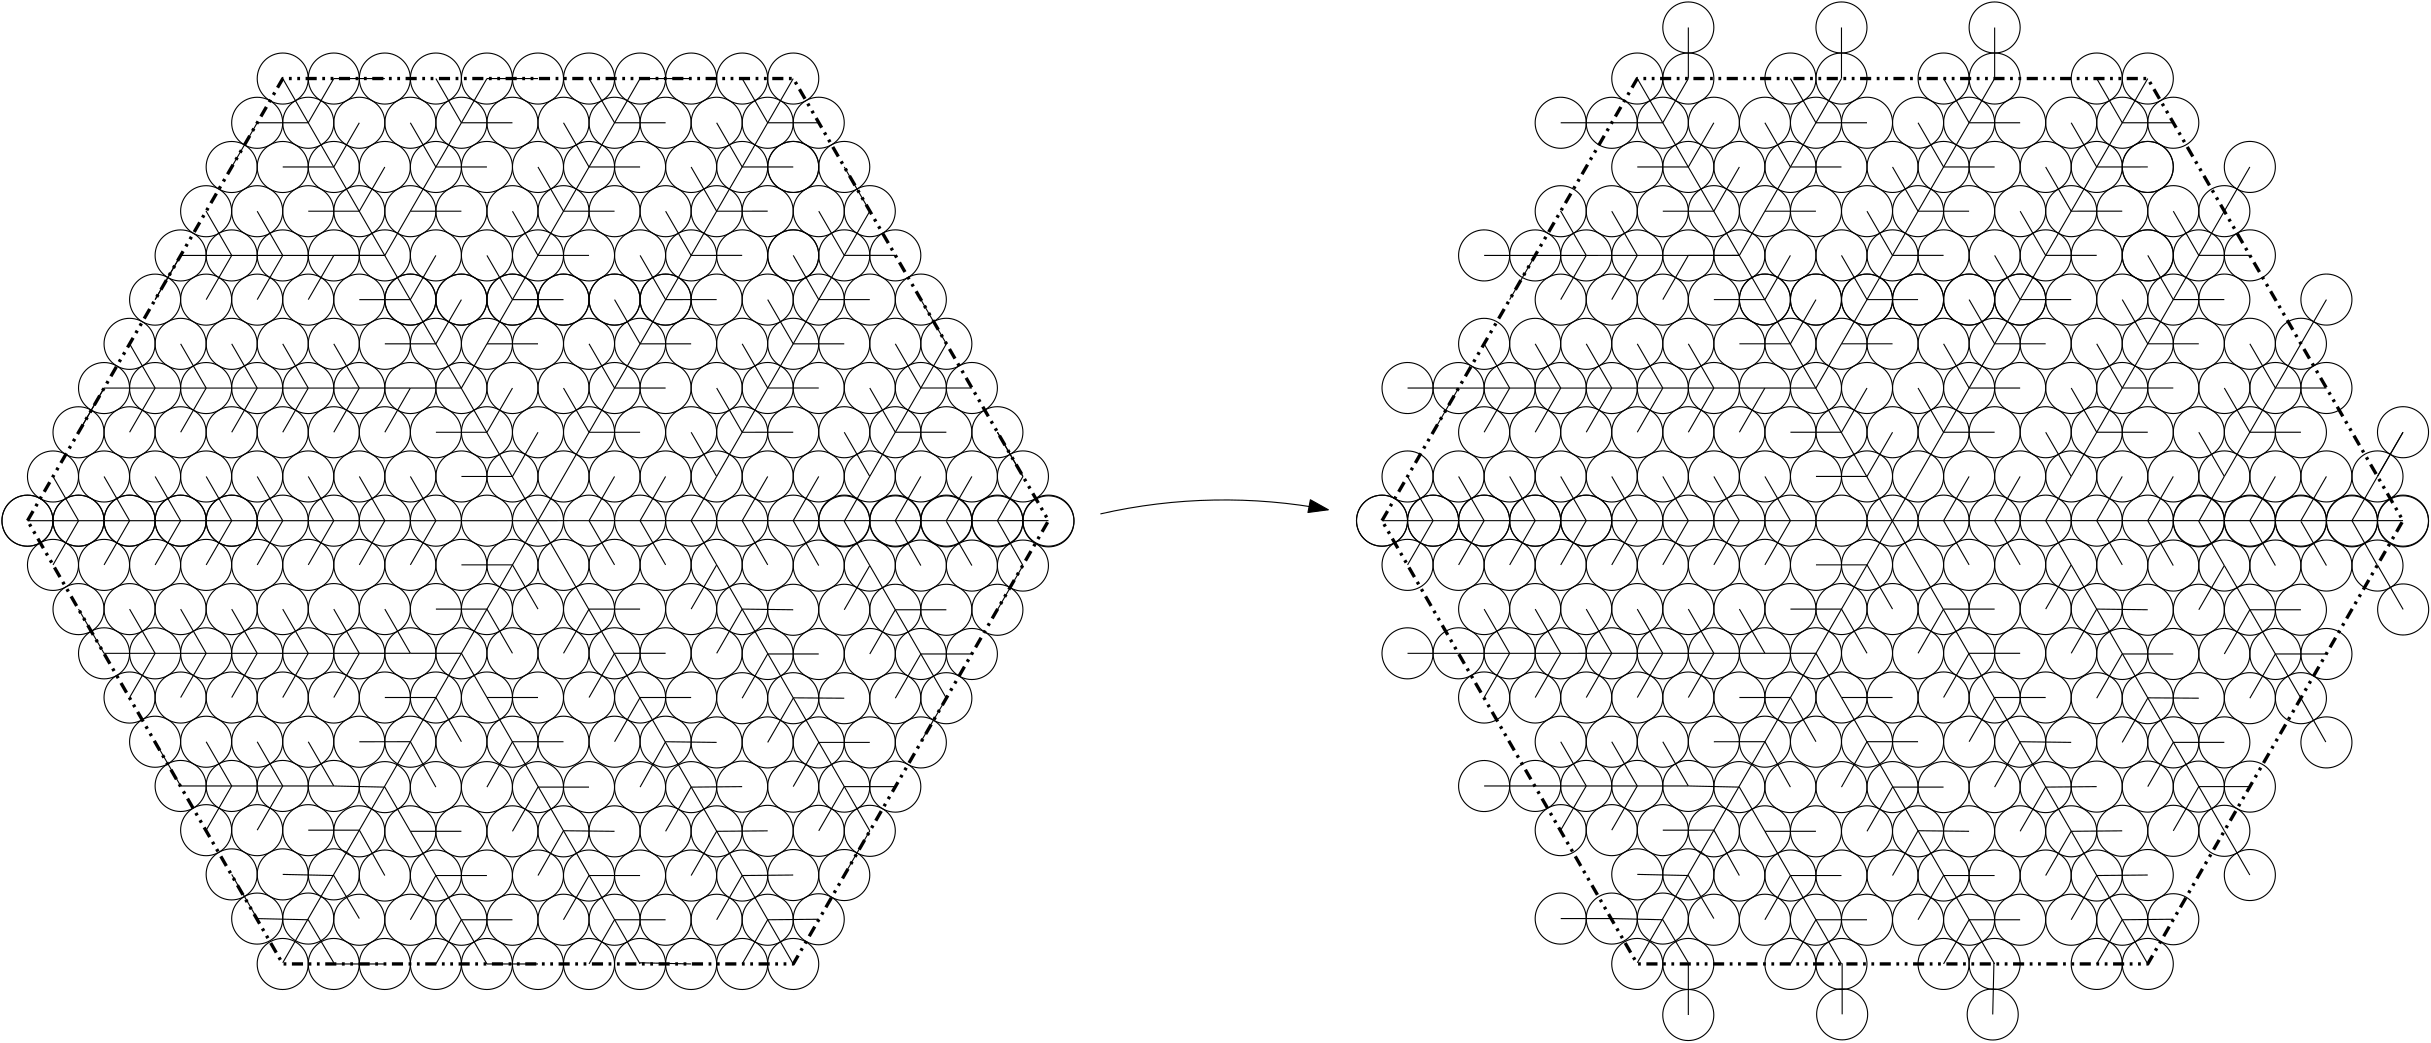 <?xml version="1.0"?>
<!DOCTYPE ipe SYSTEM "ipe.dtd">
<ipe version="70206" creator="Ipe 7.2.6">
<info created="D:20150514141954" modified="D:20161023184330"/>
<ipestyle name="basic">
<symbol name="arrow/arc(spx)">
<path stroke="sym-stroke" fill="sym-stroke" pen="sym-pen">
0 0 m
-1 0.333 l
-1 -0.333 l
h
</path>
</symbol>
<symbol name="arrow/farc(spx)">
<path stroke="sym-stroke" fill="white" pen="sym-pen">
0 0 m
-1 0.333 l
-1 -0.333 l
h
</path>
</symbol>
<symbol name="arrow/ptarc(spx)">
<path stroke="sym-stroke" fill="sym-stroke" pen="sym-pen">
0 0 m
-1 0.333 l
-0.8 0 l
-1 -0.333 l
h
</path>
</symbol>
<symbol name="arrow/fptarc(spx)">
<path stroke="sym-stroke" fill="white" pen="sym-pen">
0 0 m
-1 0.333 l
-0.8 0 l
-1 -0.333 l
h
</path>
</symbol>
<symbol name="mark/circle(sx)" transformations="translations">
<path fill="sym-stroke">
0.6 0 0 0.6 0 0 e
0.4 0 0 0.4 0 0 e
</path>
</symbol>
<symbol name="mark/disk(sx)" transformations="translations">
<path fill="sym-stroke">
0.6 0 0 0.6 0 0 e
</path>
</symbol>
<symbol name="mark/fdisk(sfx)" transformations="translations">
<group>
<path fill="sym-fill">
0.5 0 0 0.5 0 0 e
</path>
<path fill="sym-stroke" fillrule="eofill">
0.6 0 0 0.6 0 0 e
0.4 0 0 0.4 0 0 e
</path>
</group>
</symbol>
<symbol name="mark/box(sx)" transformations="translations">
<path fill="sym-stroke" fillrule="eofill">
-0.6 -0.6 m
0.6 -0.6 l
0.6 0.6 l
-0.6 0.6 l
h
-0.4 -0.4 m
0.4 -0.4 l
0.4 0.4 l
-0.4 0.4 l
h
</path>
</symbol>
<symbol name="mark/square(sx)" transformations="translations">
<path fill="sym-stroke">
-0.6 -0.6 m
0.6 -0.6 l
0.6 0.6 l
-0.6 0.6 l
h
</path>
</symbol>
<symbol name="mark/fsquare(sfx)" transformations="translations">
<group>
<path fill="sym-fill">
-0.5 -0.5 m
0.5 -0.5 l
0.5 0.5 l
-0.5 0.5 l
h
</path>
<path fill="sym-stroke" fillrule="eofill">
-0.6 -0.6 m
0.6 -0.6 l
0.6 0.6 l
-0.6 0.6 l
h
-0.4 -0.4 m
0.4 -0.4 l
0.4 0.4 l
-0.4 0.4 l
h
</path>
</group>
</symbol>
<symbol name="mark/cross(sx)" transformations="translations">
<group>
<path fill="sym-stroke">
-0.43 -0.57 m
0.57 0.43 l
0.43 0.57 l
-0.57 -0.43 l
h
</path>
<path fill="sym-stroke">
-0.43 0.57 m
0.57 -0.43 l
0.43 -0.57 l
-0.57 0.43 l
h
</path>
</group>
</symbol>
<symbol name="arrow/fnormal(spx)">
<path stroke="sym-stroke" fill="white" pen="sym-pen">
0 0 m
-1 0.333 l
-1 -0.333 l
h
</path>
</symbol>
<symbol name="arrow/pointed(spx)">
<path stroke="sym-stroke" fill="sym-stroke" pen="sym-pen">
0 0 m
-1 0.333 l
-0.8 0 l
-1 -0.333 l
h
</path>
</symbol>
<symbol name="arrow/fpointed(spx)">
<path stroke="sym-stroke" fill="white" pen="sym-pen">
0 0 m
-1 0.333 l
-0.8 0 l
-1 -0.333 l
h
</path>
</symbol>
<symbol name="arrow/linear(spx)">
<path stroke="sym-stroke" pen="sym-pen">
-1 0.333 m
0 0 l
-1 -0.333 l
</path>
</symbol>
<symbol name="arrow/fdouble(spx)">
<path stroke="sym-stroke" fill="white" pen="sym-pen">
0 0 m
-1 0.333 l
-1 -0.333 l
h
-1 0 m
-2 0.333 l
-2 -0.333 l
h
</path>
</symbol>
<symbol name="arrow/double(spx)">
<path stroke="sym-stroke" fill="sym-stroke" pen="sym-pen">
0 0 m
-1 0.333 l
-1 -0.333 l
h
-1 0 m
-2 0.333 l
-2 -0.333 l
h
</path>
</symbol>
<pen name="heavier" value="0.8"/>
<pen name="fat" value="1.2"/>
<pen name="ultrafat" value="2"/>
<symbolsize name="large" value="5"/>
<symbolsize name="small" value="2"/>
<symbolsize name="tiny" value="1.1"/>
<arrowsize name="large" value="10"/>
<arrowsize name="small" value="5"/>
<arrowsize name="tiny" value="3"/>
<color name="red" value="1 0 0"/>
<color name="green" value="0 1 0"/>
<color name="blue" value="0 0 1"/>
<color name="yellow" value="1 1 0"/>
<color name="orange" value="1 0.647 0"/>
<color name="gold" value="1 0.843 0"/>
<color name="purple" value="0.627 0.125 0.941"/>
<color name="gray" value="0.745"/>
<color name="brown" value="0.647 0.165 0.165"/>
<color name="navy" value="0 0 0.502"/>
<color name="pink" value="1 0.753 0.796"/>
<color name="seagreen" value="0.18 0.545 0.341"/>
<color name="turquoise" value="0.251 0.878 0.816"/>
<color name="violet" value="0.933 0.51 0.933"/>
<color name="darkblue" value="0 0 0.545"/>
<color name="darkcyan" value="0 0.545 0.545"/>
<color name="darkgray" value="0.663"/>
<color name="darkgreen" value="0 0.392 0"/>
<color name="darkmagenta" value="0.545 0 0.545"/>
<color name="darkorange" value="1 0.549 0"/>
<color name="darkred" value="0.545 0 0"/>
<color name="lightblue" value="0.678 0.847 0.902"/>
<color name="lightcyan" value="0.878 1 1"/>
<color name="lightgray" value="0.827"/>
<color name="lightgreen" value="0.565 0.933 0.565"/>
<color name="lightyellow" value="1 1 0.878"/>
<dashstyle name="dashed" value="[4] 0"/>
<dashstyle name="dotted" value="[1 3] 0"/>
<dashstyle name="dash dotted" value="[4 2 1 2] 0"/>
<dashstyle name="dash dot dotted" value="[4 2 1 2 1 2] 0"/>
<textsize name="large" value="\large"/>
<textsize name="Large" value="\Large"/>
<textsize name="LARGE" value="\LARGE"/>
<textsize name="huge" value="\huge"/>
<textsize name="Huge" value="\Huge"/>
<textsize name="small" value="\small"/>
<textsize name="footnote" value="\footnotesize"/>
<textsize name="tiny" value="\tiny"/>
<textstyle name="center" begin="\begin{center}" end="\end{center}"/>
<textstyle name="itemize" begin="\begin{itemize}" end="\end{itemize}"/>
<textstyle name="item" begin="\begin{itemize}\item{}" end="\end{itemize}"/>
<gridsize name="4 pts" value="4"/>
<gridsize name="8 pts (~3 mm)" value="8"/>
<gridsize name="16 pts (~6 mm)" value="16"/>
<gridsize name="32 pts (~12 mm)" value="32"/>
<gridsize name="10 pts (~3.5 mm)" value="10"/>
<gridsize name="20 pts (~7 mm)" value="20"/>
<gridsize name="14 pts (~5 mm)" value="14"/>
<gridsize name="28 pts (~10 mm)" value="28"/>
<gridsize name="56 pts (~20 mm)" value="56"/>
<anglesize name="90 deg" value="90"/>
<anglesize name="60 deg" value="60"/>
<anglesize name="45 deg" value="45"/>
<anglesize name="30 deg" value="30"/>
<anglesize name="22.5 deg" value="22.5"/>
<tiling name="falling" angle="-60" step="4" width="1"/>
<tiling name="rising" angle="30" step="4" width="1"/>
</ipestyle>
<ipestyle name="bigpaper">
<layout paper="10000 6000" origin="0 0" frame="10000 6000"/>
<titlestyle pos="10 10" size="LARGE" color="title"  valign="baseline"/>
</ipestyle>
<page>
<layer name="alpha"/>
<view layers="alpha" active="alpha"/>
<path layer="alpha" matrix="0.28716 0 0 0.28716 3490.06 3064.4" stroke="black">
32 0 0 32 4544 4608 e
</path>
<path matrix="0.28716 0 0 0.28716 3490.06 3064.4" stroke="black">
32 0 0 32 4608 4608 e
</path>
<path matrix="0.28716 0 0 0.28716 3490.06 3064.4" stroke="black">
32 0 0 32 4512 4663.43 e
</path>
<path matrix="0.28716 0 0 0.28716 3490.06 3064.4" stroke="black">
32 0 0 32 4512 4552.57 e
</path>
<path matrix="0.28716 0 0 0.28716 3490.06 3064.4" stroke="black">
32.0056 0 0 32.0056 4576 4552.57 e
</path>
<path matrix="0.28716 0 0 0.28716 3490.06 3064.4" stroke="black">
32.0327 0 0 32.0327 4576 4663.43 e
</path>
<path matrix="0.28716 0 0 0.28716 3490.06 3064.4" stroke="black">
32 0 0 32 4672 4608 e
</path>
<path matrix="0.28716 0 0 0.28716 3490.06 3064.4" stroke="black">
32 0 0 32 4480 4497.15 e
</path>
<path matrix="0.28716 0 0 0.28716 3490.06 3064.4" stroke="black">
32 0 0 32 4480 4718.85 e
</path>
<path matrix="0.28716 0 0 0.28716 3490.06 3064.4" stroke="black">
32.0001 0 0 32.0001 4640 4552.57 e
</path>
<path matrix="0.28716 0 0 0.28716 3490.06 3064.4" stroke="black">
32.0001 0 0 32.0001 4640 4663.43 e
</path>
<path matrix="0.28716 0 0 0.28716 3490.06 3064.4" stroke="black">
31.9999 0 0 31.9999 4544 4718.85 e
</path>
<path matrix="0.28716 0 0 0.28716 3490.06 3064.4" stroke="black">
32 0 0 32 4448 4552.57 e
</path>
<path matrix="0.28716 0 0 0.28716 3490.06 3064.4" stroke="black">
31.9997 0 0 31.9997 4608 4718.85 e
</path>
<path matrix="0.28716 0 0 0.28716 3490.06 3064.4" stroke="black">
32 0 0 32 4448 4663.43 e
</path>
<path matrix="0.28716 0 0 0.28716 3490.06 3064.4" stroke="black">
32 0 0 32 4416 4608 e
</path>
<path matrix="0.28716 0 0 0.28716 3490.06 3064.4" stroke="black">
31.9997 0 0 31.9997 4608 4497.15 e
</path>
<path matrix="0.28716 0 0 0.28716 3490.06 3064.4" stroke="black">
32.0005 0 0 32.0005 4544 4497.15 e
</path>
<path matrix="0.28716 0 0 0.28716 3490.06 3064.4" stroke="black">
32 0 0 32 4448 4774.28 e
</path>
<path matrix="0.28716 0 0 0.28716 3490.06 3064.4" stroke="black">
31.9999 0 0 31.9999 4512 4774.28 e
</path>
<path matrix="0.28716 0 0 0.28716 3490.06 3064.4" stroke="black">
32 0 0 32 4576 4774.28 e
</path>
<path matrix="0.28716 0 0 0.28716 3490.06 3064.4" stroke="black">
32.0004 0 0 32.0004 4640 4774.28 e
</path>
<path matrix="0.28716 0 0 0.28716 3490.06 3064.4" stroke="black">
31.9991 0 0 31.9991 4672 4718.85 e
</path>
<path matrix="0.28716 0 0 0.28716 3490.06 3064.4" stroke="black">
32.0011 0 0 32.0011 4704 4663.43 e
</path>
<path matrix="0.28716 0 0 0.28716 3490.06 3064.4" stroke="black">
31.9991 0 0 31.9991 4736 4608 e
</path>
<path matrix="0.28716 0 0 0.28716 3490.06 3064.4" stroke="black">
32.0011 0 0 32.0011 4704 4552.57 e
</path>
<path matrix="0.28716 0 0 0.28716 3490.06 3064.4" stroke="black">
31.9991 0 0 31.9991 4672 4497.15 e
</path>
<path matrix="0.28716 0 0 0.28716 3490.06 3064.4" stroke="black">
32.0004 0 0 32.0004 4640 4441.72 e
</path>
<path matrix="0.28716 0 0 0.28716 3490.06 3064.4" stroke="black">
32 0 0 32 4576 4441.72 e
</path>
<path matrix="0.28716 0 0 0.28716 3490.06 3064.4" stroke="black">
31.9998 0 0 31.9998 4512 4441.72 e
</path>
<path matrix="0.28716 0 0 0.28716 3490.06 3064.4" stroke="black">
32 0 0 32 4448 4441.72 e
</path>
<path matrix="0.28716 0 0 0.28716 3490.06 3064.4" stroke="black">
32 0 0 32 4416 4497.15 e
</path>
<path matrix="0.28716 0 0 0.28716 3490.06 3064.4" stroke="black">
32 0 0 32 4384 4552.57 e
</path>
<path matrix="0.28716 0 0 0.28716 3490.06 3064.4" stroke="black">
32 0 0 32 4352 4608 e
</path>
<path matrix="0.28716 0 0 0.28716 3490.06 3064.4" stroke="black">
32 0 0 32 4384 4663.43 e
</path>
<path matrix="0.28716 0 0 0.28716 3490.06 3064.4" stroke="black">
32 0 0 32 4416 4718.85 e
</path>
<path matrix="0.28716 0 0 0.28716 3490.06 3064.4" stroke="black">
32 0 0 32 4416 4829.7 e
</path>
<path matrix="0.28716 0 0 0.28716 3490.06 3064.4" stroke="black">
31.9999 0 0 31.9999 4480 4829.7 e
</path>
<path matrix="0.28716 0 0 0.28716 3490.06 3064.4" stroke="black">
32 0 0 32 4544 4829.7 e
</path>
<path matrix="0.28716 0 0 0.28716 3490.06 3064.4" stroke="black">
31.9999 0 0 31.9999 4608 4829.7 e
</path>
<path matrix="0.28716 0 0 0.28716 3490.06 3064.4" stroke="black">
32.0008 0 0 32.0008 4672 4829.7 e
</path>
<path matrix="0.28716 0 0 0.28716 3490.06 3064.4" stroke="black">
32.001 0 0 32.001 4704 4774.28 e
</path>
<path matrix="0.28716 0 0 0.28716 3490.06 3064.4" stroke="black">
31.999 0 0 31.999 4736 4718.85 e
</path>
<path matrix="0.28716 0 0 0.28716 3490.06 3064.4" stroke="black">
32.001 0 0 32.001 4768 4663.43 e
</path>
<path matrix="0.28716 0 0 0.28716 3490.06 3064.4" stroke="black">
31.9992 0 0 31.9992 4800 4608 e
</path>
<path matrix="0.28716 0 0 0.28716 3490.06 3064.4" stroke="black">
32.001 0 0 32.001 4768 4552.57 e
</path>
<path matrix="0.28716 0 0 0.28716 3490.06 3064.4" stroke="black">
31.999 0 0 31.999 4736 4497.15 e
</path>
<path matrix="0.28716 0 0 0.28716 3490.06 3064.4" stroke="black">
32.001 0 0 32.001 4704 4441.72 e
</path>
<path matrix="0.28716 0 0 0.28716 3490.06 3064.4" stroke="black">
31.9984 0 0 31.9984 4672 4386.3 e
</path>
<path matrix="0.28716 0 0 0.28716 3490.06 3064.4" stroke="black">
31.9999 0 0 31.9999 4608 4386.3 e
</path>
<path matrix="0.28716 0 0 0.28716 3490.06 3064.4" stroke="black">
31.9999 0 0 31.9999 4544 4386.3 e
</path>
<path matrix="0.28716 0 0 0.28716 3490.06 3064.4" stroke="black">
31.9999 0 0 31.9999 4480 4386.3 e
</path>
<path matrix="0.28716 0 0 0.28716 3490.06 3064.4" stroke="black">
31.9999 0 0 31.9999 4416 4386.3 e
</path>
<path matrix="0.28716 0 0 0.28716 3490.06 3064.4" stroke="black">
32 0 0 32 4384 4441.72 e
</path>
<path matrix="0.28716 0 0 0.28716 3490.06 3064.4" stroke="black">
32 0 0 32 4352 4497.15 e
</path>
<path matrix="0.28716 0 0 0.28716 3490.06 3064.4" stroke="black">
32 0 0 32 4320 4552.57 e
</path>
<path matrix="0.28716 0 0 0.28716 3490.06 3064.4" stroke="black">
32 0 0 32 4288 4608 e
</path>
<path matrix="0.28716 0 0 0.28716 3490.06 3064.4" stroke="black">
32 0 0 32 4320 4663.43 e
</path>
<path matrix="0.28716 0 0 0.28716 3490.06 3064.4" stroke="black">
32 0 0 32 4352 4718.85 e
</path>
<path matrix="0.28716 0 0 0.28716 3490.06 3064.4" stroke="black">
32 0 0 32 4384 4774.28 e
</path>
<path matrix="0.28716 0 0 0.28716 3490.06 3064.4" stroke="black">
32 0 0 32 4384 4885.13 e
</path>
<path matrix="0.28716 0 0 0.28716 3490.06 3064.4" stroke="black">
31.9998 0 0 31.9998 4448 4885.13 e
</path>
<path matrix="0.28716 0 0 0.28716 3490.06 3064.4" stroke="black">
32 0 0 32 4512 4885.13 e
</path>
<path matrix="0.28716 0 0 0.28716 3490.06 3064.4" stroke="black">
31.9998 0 0 31.9998 4576 4885.13 e
</path>
<path matrix="0.28716 0 0 0.28716 3490.06 3064.4" stroke="black">
32 0 0 32 4640 4885.13 e
</path>
<path matrix="0.28716 0 0 0.28716 3490.06 3064.4" stroke="black">
32.0009 0 0 32.0009 4704 4885.13 e
</path>
<path matrix="0.28716 0 0 0.28716 3490.06 3064.4" stroke="black">
31.9983 0 0 31.9983 4736 4829.7 e
</path>
<path matrix="0.28716 0 0 0.28716 3490.06 3064.4" stroke="black">
32.0019 0 0 32.0019 4768 4774.28 e
</path>
<path matrix="0.28716 0 0 0.28716 3490.06 3064.4" stroke="black">
31.9983 0 0 31.9983 4800 4718.85 e
</path>
<path matrix="0.28716 0 0 0.28716 3490.06 3064.4" stroke="black">
32.0019 0 0 32.0019 4832 4663.43 e
</path>
<path matrix="0.28716 0 0 0.28716 3490.06 3064.4" stroke="black">
31.9983 0 0 31.9983 4864 4608 e
</path>
<path matrix="0.28716 0 0 0.28716 3490.06 3064.4" stroke="black">
32.0019 0 0 32.0019 4832 4552.57 e
</path>
<path matrix="0.28716 0 0 0.28716 3490.06 3064.4" stroke="black">
31.9983 0 0 31.9983 4800 4497.15 e
</path>
<path matrix="0.28716 0 0 0.28716 3490.06 3064.4" stroke="black">
32.0019 0 0 32.0019 4768 4441.72 e
</path>
<path matrix="0.28716 0 0 0.28716 3490.06 3064.4" stroke="black">
31.9983 0 0 31.9983 4736 4386.3 e
</path>
<path matrix="0.28716 0 0 0.28716 3490.06 3064.4" stroke="black">
32.0009 0 0 32.0009 4704 4330.87 e
</path>
<path matrix="0.28716 0 0 0.28716 3490.06 3064.4" stroke="black">
32 0 0 32 4640 4330.87 e
</path>
<path matrix="0.28716 0 0 0.28716 3490.06 3064.4" stroke="black">
31.9998 0 0 31.9998 4576 4330.87 e
</path>
<path matrix="0.28716 0 0 0.28716 3490.06 3064.4" stroke="black">
32 0 0 32 4512 4330.87 e
</path>
<path matrix="0.28716 0 0 0.28716 3490.06 3064.4" stroke="black">
31.9998 0 0 31.9998 4448 4330.87 e
</path>
<path matrix="0.28716 0 0 0.28716 3490.06 3064.4" stroke="black">
32 0 0 32 4384 4330.87 e
</path>
<path matrix="0.28716 0 0 0.28716 3490.06 3064.4" stroke="black">
32 0 0 32 4352 4386.3 e
</path>
<path matrix="0.28716 0 0 0.28716 3490.06 3064.4" stroke="black">
32 0 0 32 4320 4441.72 e
</path>
<path matrix="0.28716 0 0 0.28716 3490.06 3064.4" stroke="black">
32 0 0 32 4288 4497.15 e
</path>
<path matrix="0.28716 0 0 0.28716 3490.06 3064.4" stroke="black">
32 0 0 32 4256 4552.57 e
</path>
<path matrix="0.28716 0 0 0.28716 3490.06 3064.4" stroke="black">
32 0 0 32 4224 4608 e
</path>
<path matrix="0.28716 0 0 0.28716 3490.06 3064.4" stroke="black">
32 0 0 32 4256 4663.43 e
</path>
<path matrix="0.28716 0 0 0.28716 3490.06 3064.4" stroke="black">
32 0 0 32 4288 4718.85 e
</path>
<path matrix="0.28716 0 0 0.28716 3490.06 3064.4" stroke="black">
32 0 0 32 4320 4774.28 e
</path>
<path matrix="0.28716 0 0 0.28716 3490.06 3064.4" stroke="black">
32 0 0 32 4352 4829.7 e
</path>
<path matrix="0.28716 0 0 0.28716 3480.87 3048.48" stroke="black">
32 0 0 32 4512 4663.43 e
</path>
<path matrix="0.28716 0 0 0.28716 3333.84 3143.97" stroke="black">
32 0 0 32 4608 4608 e
</path>
<path matrix="0.28716 0 0 0.28716 3333.84 3143.97" stroke="black">
32.0056 0 0 32.0056 4576 4552.57 e
</path>
<path matrix="0.28716 0 0 0.28716 3333.84 3143.97" stroke="black">
32 0 0 32 4672 4608 e
</path>
<path matrix="0.28716 0 0 0.28716 3333.84 3143.97" stroke="black">
32.0001 0 0 32.0001 4640 4552.57 e
</path>
<path matrix="0.28716 0 0 0.28716 3333.84 3143.97" stroke="black">
32.0001 0 0 32.0001 4640 4663.43 e
</path>
<path matrix="0.28716 0 0 0.28716 3333.84 3143.97" stroke="black">
31.9997 0 0 31.9997 4608 4497.15 e
</path>
<path matrix="0.28716 0 0 0.28716 3333.84 3143.97" stroke="black">
32.0005 0 0 32.0005 4544 4497.15 e
</path>
<path matrix="0.28716 0 0 0.28716 3333.84 3143.97" stroke="black">
31.9991 0 0 31.9991 4672 4718.85 e
</path>
<path matrix="0.28716 0 0 0.28716 3333.84 3143.97" stroke="black">
32.0011 0 0 32.0011 4704 4663.43 e
</path>
<path matrix="0.28716 0 0 0.28716 3333.84 3143.97" stroke="black">
31.9991 0 0 31.9991 4736 4608 e
</path>
<path matrix="0.28716 0 0 0.28716 3333.84 3143.97" stroke="black">
32.0011 0 0 32.0011 4704 4552.57 e
</path>
<path matrix="0.28716 0 0 0.28716 3333.84 3143.97" stroke="black">
31.9991 0 0 31.9991 4672 4497.15 e
</path>
<path matrix="0.28716 0 0 0.28716 3333.84 3143.97" stroke="black">
32.0004 0 0 32.0004 4640 4441.72 e
</path>
<path matrix="0.28716 0 0 0.28716 3333.84 3143.97" stroke="black">
32 0 0 32 4576 4441.72 e
</path>
<path matrix="0.28716 0 0 0.28716 3333.84 3143.97" stroke="black">
31.9998 0 0 31.9998 4512 4441.72 e
</path>
<path matrix="0.28716 0 0 0.28716 3333.84 3143.97" stroke="black">
32.001 0 0 32.001 4704 4774.28 e
</path>
<path matrix="0.28716 0 0 0.28716 3333.84 3143.97" stroke="black">
31.999 0 0 31.999 4736 4718.85 e
</path>
<path matrix="0.28716 0 0 0.28716 3333.84 3143.97" stroke="black">
32.001 0 0 32.001 4768 4663.43 e
</path>
<path matrix="0.28716 0 0 0.28716 3333.84 3143.97" stroke="black">
31.9992 0 0 31.9992 4800 4608 e
</path>
<path matrix="0.28716 0 0 0.28716 3333.84 3143.97" stroke="black">
32.001 0 0 32.001 4768 4552.57 e
</path>
<path matrix="0.28716 0 0 0.28716 3333.84 3143.97" stroke="black">
31.999 0 0 31.999 4736 4497.15 e
</path>
<path matrix="0.28716 0 0 0.28716 3333.84 3143.97" stroke="black">
32.001 0 0 32.001 4704 4441.72 e
</path>
<path matrix="0.28716 0 0 0.28716 3333.84 3143.97" stroke="black">
31.9984 0 0 31.9984 4672 4386.3 e
</path>
<path matrix="0.28716 0 0 0.28716 3333.84 3143.97" stroke="black">
31.9999 0 0 31.9999 4608 4386.3 e
</path>
<path matrix="0.28716 0 0 0.28716 3333.84 3143.97" stroke="black">
31.9999 0 0 31.9999 4544 4386.3 e
</path>
<path matrix="0.28716 0 0 0.28716 3333.84 3143.97" stroke="black">
31.9999 0 0 31.9999 4480 4386.3 e
</path>
<path matrix="0.28716 0 0 0.28716 3333.84 3143.97" stroke="black">
31.9983 0 0 31.9983 4736 4829.7 e
</path>
<path matrix="0.28716 0 0 0.28716 3333.84 3143.97" stroke="black">
32.0019 0 0 32.0019 4768 4774.28 e
</path>
<path matrix="0.28716 0 0 0.28716 3333.84 3143.97" stroke="black">
31.9983 0 0 31.9983 4800 4718.85 e
</path>
<path matrix="0.28716 0 0 0.28716 3333.84 3143.97" stroke="black">
32.0019 0 0 32.0019 4832 4663.43 e
</path>
<path matrix="0.28716 0 0 0.28716 3333.84 3143.97" stroke="black">
31.9983 0 0 31.9983 4864 4608 e
</path>
<path matrix="0.28716 0 0 0.28716 3333.84 3143.97" stroke="black">
32.0019 0 0 32.0019 4832 4552.57 e
</path>
<path matrix="0.28716 0 0 0.28716 3333.84 3143.97" stroke="black">
31.9983 0 0 31.9983 4800 4497.15 e
</path>
<path matrix="0.28716 0 0 0.28716 3333.84 3143.97" stroke="black">
32.0019 0 0 32.0019 4768 4441.72 e
</path>
<path matrix="0.28716 0 0 0.28716 3333.84 3143.97" stroke="black">
31.9983 0 0 31.9983 4736 4386.3 e
</path>
<path matrix="0.28716 0 0 0.28716 3333.84 3143.97" stroke="black">
32.0009 0 0 32.0009 4704 4330.87 e
</path>
<path matrix="0.28716 0 0 0.28716 3333.84 3143.97" stroke="black">
32 0 0 32 4640 4330.87 e
</path>
<path matrix="0.28716 0 0 0.28716 3333.84 3143.97" stroke="black">
31.9998 0 0 31.9998 4576 4330.87 e
</path>
<path matrix="0.28716 0 0 0.28716 3333.84 3143.97" stroke="black">
32 0 0 32 4512 4330.87 e
</path>
<path matrix="0.28716 0 0 0.28716 3333.84 3143.97" stroke="black">
31.9998 0 0 31.9998 4448 4330.87 e
</path>
<path matrix="0.28716 0 0 0.28716 3646.26 3143.99" stroke="black">
32 0 0 32 4512 4552.57 e
</path>
<path matrix="0.28716 0 0 0.28716 3646.26 3143.99" stroke="black">
32 0 0 32 4480 4497.15 e
</path>
<path matrix="0.28716 0 0 0.28716 3646.26 3143.99" stroke="black">
32 0 0 32 4448 4552.57 e
</path>
<path matrix="0.28716 0 0 0.28716 3646.26 3143.99" stroke="black">
32 0 0 32 4448 4663.43 e
</path>
<path matrix="0.28716 0 0 0.28716 3646.26 3143.99" stroke="black">
32 0 0 32 4416 4608 e
</path>
<path matrix="0.28716 0 0 0.28716 3646.26 3143.99" stroke="black">
32.0005 0 0 32.0005 4544 4497.15 e
</path>
<path matrix="0.28716 0 0 0.28716 3646.26 3143.99" stroke="black">
32 0 0 32 4576 4441.72 e
</path>
<path matrix="0.28716 0 0 0.28716 3646.26 3143.99" stroke="black">
31.9998 0 0 31.9998 4512 4441.72 e
</path>
<path matrix="0.28716 0 0 0.28716 3646.26 3143.99" stroke="black">
32 0 0 32 4448 4441.72 e
</path>
<path matrix="0.28716 0 0 0.28716 3646.26 3143.99" stroke="black">
32 0 0 32 4416 4497.15 e
</path>
<path matrix="0.28716 0 0 0.28716 3646.26 3143.99" stroke="black">
32 0 0 32 4384 4552.57 e
</path>
<path matrix="0.28716 0 0 0.28716 3646.26 3143.99" stroke="black">
32 0 0 32 4352 4608 e
</path>
<path matrix="0.28716 0 0 0.28716 3646.26 3143.99" stroke="black">
32 0 0 32 4384 4663.43 e
</path>
<path matrix="0.28716 0 0 0.28716 3646.26 3143.99" stroke="black">
32 0 0 32 4416 4718.85 e
</path>
<path matrix="0.28716 0 0 0.28716 3646.26 3143.99" stroke="black">
31.9999 0 0 31.9999 4608 4386.3 e
</path>
<path matrix="0.28716 0 0 0.28716 3646.26 3143.99" stroke="black">
31.9999 0 0 31.9999 4544 4386.3 e
</path>
<path matrix="0.28716 0 0 0.28716 3646.26 3143.99" stroke="black">
31.9999 0 0 31.9999 4480 4386.3 e
</path>
<path matrix="0.28716 0 0 0.28716 3646.26 3143.99" stroke="black">
31.9999 0 0 31.9999 4416 4386.3 e
</path>
<path matrix="0.28716 0 0 0.28716 3646.26 3143.99" stroke="black">
32 0 0 32 4384 4441.72 e
</path>
<path matrix="0.28716 0 0 0.28716 3646.26 3143.99" stroke="black">
32 0 0 32 4352 4497.15 e
</path>
<path matrix="0.28716 0 0 0.28716 3646.26 3143.99" stroke="black">
32 0 0 32 4320 4552.57 e
</path>
<path matrix="0.28716 0 0 0.28716 3646.26 3143.99" stroke="black">
32 0 0 32 4288 4608 e
</path>
<path matrix="0.28716 0 0 0.28716 3646.26 3143.99" stroke="black">
32 0 0 32 4320 4663.43 e
</path>
<path matrix="0.28716 0 0 0.28716 3646.26 3143.99" stroke="black">
32 0 0 32 4352 4718.85 e
</path>
<path matrix="0.28716 0 0 0.28716 3646.26 3143.99" stroke="black">
32 0 0 32 4384 4774.28 e
</path>
<path matrix="0.28716 0 0 0.28716 3646.26 3143.99" stroke="black">
32 0 0 32 4640 4330.87 e
</path>
<path matrix="0.28716 0 0 0.28716 3646.26 3143.99" stroke="black">
31.9998 0 0 31.9998 4576 4330.87 e
</path>
<path matrix="0.28716 0 0 0.28716 3646.26 3143.99" stroke="black">
32 0 0 32 4512 4330.87 e
</path>
<path matrix="0.28716 0 0 0.28716 3646.26 3143.99" stroke="black">
31.9998 0 0 31.9998 4448 4330.87 e
</path>
<path matrix="0.28716 0 0 0.28716 3646.26 3143.99" stroke="black">
32 0 0 32 4384 4330.87 e
</path>
<path matrix="0.28716 0 0 0.28716 3646.26 3143.99" stroke="black">
32 0 0 32 4352 4386.3 e
</path>
<path matrix="0.28716 0 0 0.28716 3646.26 3143.99" stroke="black">
32 0 0 32 4320 4441.72 e
</path>
<path matrix="0.28716 0 0 0.28716 3646.26 3143.99" stroke="black">
32 0 0 32 4288 4497.15 e
</path>
<path matrix="0.28716 0 0 0.28716 3646.26 3143.99" stroke="black">
32 0 0 32 4256 4552.57 e
</path>
<path matrix="0.28716 0 0 0.28716 3646.26 3143.99" stroke="black">
32 0 0 32 4256 4663.43 e
</path>
<path matrix="0.28716 0 0 0.28716 3646.26 3143.99" stroke="black">
32 0 0 32 4288 4718.85 e
</path>
<path matrix="0.28716 0 0 0.28716 3646.26 3143.99" stroke="black">
32 0 0 32 4320 4774.28 e
</path>
<path matrix="0.28716 0 0 0.28716 3646.26 3143.99" stroke="black">
32 0 0 32 4352 4829.7 e
</path>
<path matrix="0.28716 0 0 0.28716 3637.07 3128.07" stroke="black">
32 0 0 32 4512 4663.43 e
</path>
<path matrix="0.28716 0 0 0.28716 3646.26 2984.57" stroke="black">
32 0 0 32 4512 4663.43 e
</path>
<path matrix="0.28716 0 0 0.28716 3646.26 2984.57" stroke="black">
32 0 0 32 4480 4718.85 e
</path>
<path matrix="0.28716 0 0 0.28716 3646.26 2984.57" stroke="black">
31.9999 0 0 31.9999 4544 4718.85 e
</path>
<path matrix="0.28716 0 0 0.28716 3646.26 2984.57" stroke="black">
32 0 0 32 4448 4552.57 e
</path>
<path matrix="0.28716 0 0 0.28716 3646.26 2984.57" stroke="black">
32 0 0 32 4448 4663.43 e
</path>
<path matrix="0.28716 0 0 0.28716 3646.26 2984.57" stroke="black">
32 0 0 32 4416 4608 e
</path>
<path matrix="0.28716 0 0 0.28716 3646.26 2984.57" stroke="black">
32 0 0 32 4448 4774.28 e
</path>
<path matrix="0.28716 0 0 0.28716 3646.26 2984.57" stroke="black">
31.9999 0 0 31.9999 4512 4774.28 e
</path>
<path matrix="0.28716 0 0 0.28716 3646.26 2984.57" stroke="black">
32 0 0 32 4576 4774.28 e
</path>
<path matrix="0.28716 0 0 0.28716 3646.26 2984.57" stroke="black">
32 0 0 32 4416 4497.15 e
</path>
<path matrix="0.28716 0 0 0.28716 3646.26 2984.57" stroke="black">
32 0 0 32 4384 4552.57 e
</path>
<path matrix="0.28716 0 0 0.28716 3646.26 2984.57" stroke="black">
32 0 0 32 4352 4608 e
</path>
<path matrix="0.28716 0 0 0.28716 3646.26 2984.57" stroke="black">
32 0 0 32 4384 4663.43 e
</path>
<path matrix="0.28716 0 0 0.28716 3646.26 2984.57" stroke="black">
32 0 0 32 4416 4718.85 e
</path>
<path matrix="0.28716 0 0 0.28716 3646.26 2984.57" stroke="black">
32 0 0 32 4416 4829.7 e
</path>
<path matrix="0.28716 0 0 0.28716 3646.26 2984.57" stroke="black">
31.9999 0 0 31.9999 4480 4829.7 e
</path>
<path matrix="0.28716 0 0 0.28716 3646.26 2984.57" stroke="black">
32 0 0 32 4544 4829.7 e
</path>
<path matrix="0.28716 0 0 0.28716 3646.26 2984.57" stroke="black">
31.9999 0 0 31.9999 4608 4829.7 e
</path>
<path matrix="0.28716 0 0 0.28716 3646.26 2984.57" stroke="black">
32 0 0 32 4384 4441.72 e
</path>
<path matrix="0.28716 0 0 0.28716 3646.26 2984.57" stroke="black">
32 0 0 32 4352 4497.15 e
</path>
<path matrix="0.28716 0 0 0.28716 3646.26 2984.57" stroke="black">
32 0 0 32 4320 4552.57 e
</path>
<path matrix="0.28716 0 0 0.28716 3646.26 2984.57" stroke="black">
32 0 0 32 4288 4608 e
</path>
<path matrix="0.28716 0 0 0.28716 3646.26 2984.57" stroke="black">
32 0 0 32 4320 4663.43 e
</path>
<path matrix="0.28716 0 0 0.28716 3646.26 2984.57" stroke="black">
32 0 0 32 4352 4718.85 e
</path>
<path matrix="0.28716 0 0 0.28716 3646.26 2984.57" stroke="black">
32 0 0 32 4384 4774.28 e
</path>
<path matrix="0.28716 0 0 0.28716 3646.26 2984.57" stroke="black">
32 0 0 32 4384 4885.13 e
</path>
<path matrix="0.28716 0 0 0.28716 3646.26 2984.57" stroke="black">
31.9998 0 0 31.9998 4448 4885.13 e
</path>
<path matrix="0.28716 0 0 0.28716 3646.26 2984.57" stroke="black">
32 0 0 32 4512 4885.13 e
</path>
<path matrix="0.28716 0 0 0.28716 3646.26 2984.57" stroke="black">
31.9998 0 0 31.9998 4576 4885.13 e
</path>
<path matrix="0.28716 0 0 0.28716 3646.26 2984.57" stroke="black">
32 0 0 32 4640 4885.13 e
</path>
<path matrix="0.28716 0 0 0.28716 3646.26 2984.57" stroke="black">
32 0 0 32 4352 4386.3 e
</path>
<path matrix="0.28716 0 0 0.28716 3646.26 2984.57" stroke="black">
32 0 0 32 4320 4441.72 e
</path>
<path matrix="0.28716 0 0 0.28716 3646.26 2984.57" stroke="black">
32 0 0 32 4288 4497.15 e
</path>
<path matrix="0.28716 0 0 0.28716 3646.26 2984.57" stroke="black">
32 0 0 32 4256 4552.57 e
</path>
<path matrix="0.28716 0 0 0.28716 3646.26 2984.57" stroke="black">
32 0 0 32 4224 4608 e
</path>
<path matrix="0.28716 0 0 0.28716 3646.26 2984.57" stroke="black">
32 0 0 32 4256 4663.43 e
</path>
<path matrix="0.28716 0 0 0.28716 3646.26 2984.57" stroke="black">
32 0 0 32 4288 4718.85 e
</path>
<path matrix="0.28716 0 0 0.28716 3646.26 2984.57" stroke="black">
32 0 0 32 4320 4774.28 e
</path>
<path matrix="0.28716 0 0 0.28716 3646.26 2984.57" stroke="black">
32 0 0 32 4352 4829.7 e
</path>
<path matrix="0.28716 0 0 0.28716 3637.07 2968.65" stroke="black">
32 0 0 32 4512 4663.43 e
</path>
<path matrix="0.28716 0 0 0.28716 3490.06 2905.24" stroke="black">
32 0 0 32 4256 4663.43 e
</path>
<path matrix="0.28716 0 0 0.28716 3490.06 2905.24" stroke="black">
32 0 0 32 4288 4718.85 e
</path>
<path matrix="0.28716 0 0 0.28716 3333.84 2984.81" stroke="black">
32 0 0 32 4608 4608 e
</path>
<path matrix="0.28716 0 0 0.28716 3333.84 2984.81" stroke="black">
32.0327 0 0 32.0327 4576 4663.43 e
</path>
<path matrix="0.28716 0 0 0.28716 3333.84 2984.81" stroke="black">
32 0 0 32 4672 4608 e
</path>
<path matrix="0.28716 0 0 0.28716 3333.84 2984.81" stroke="black">
32.0001 0 0 32.0001 4640 4552.57 e
</path>
<path matrix="0.28716 0 0 0.28716 3333.84 2984.81" stroke="black">
32.0001 0 0 32.0001 4640 4663.43 e
</path>
<path matrix="0.28716 0 0 0.28716 3333.84 2984.81" stroke="black">
31.9999 0 0 31.9999 4544 4718.85 e
</path>
<path matrix="0.28716 0 0 0.28716 3333.84 2984.81" stroke="black">
31.9997 0 0 31.9997 4608 4718.85 e
</path>
<path matrix="0.28716 0 0 0.28716 3333.84 2984.81" stroke="black">
31.9999 0 0 31.9999 4512 4774.28 e
</path>
<path matrix="0.28716 0 0 0.28716 3333.84 2984.81" stroke="black">
32 0 0 32 4576 4774.28 e
</path>
<path matrix="0.28716 0 0 0.28716 3333.84 2984.81" stroke="black">
32.0004 0 0 32.0004 4640 4774.28 e
</path>
<path matrix="0.28716 0 0 0.28716 3333.84 2984.81" stroke="black">
31.9991 0 0 31.9991 4672 4718.85 e
</path>
<path matrix="0.28716 0 0 0.28716 3333.84 2984.81" stroke="black">
32.0011 0 0 32.0011 4704 4663.43 e
</path>
<path matrix="0.28716 0 0 0.28716 3333.84 2984.81" stroke="black">
31.9991 0 0 31.9991 4736 4608 e
</path>
<path matrix="0.28716 0 0 0.28716 3333.84 2984.81" stroke="black">
32.0011 0 0 32.0011 4704 4552.57 e
</path>
<path matrix="0.28716 0 0 0.28716 3333.84 2984.81" stroke="black">
31.9991 0 0 31.9991 4672 4497.15 e
</path>
<path matrix="0.28716 0 0 0.28716 3333.84 2984.81" stroke="black">
31.9999 0 0 31.9999 4480 4829.7 e
</path>
<path matrix="0.28716 0 0 0.28716 3333.84 2984.81" stroke="black">
32 0 0 32 4544 4829.7 e
</path>
<path matrix="0.28716 0 0 0.28716 3333.84 2984.81" stroke="black">
31.9999 0 0 31.9999 4608 4829.7 e
</path>
<path matrix="0.28716 0 0 0.28716 3333.84 2984.81" stroke="black">
32.0008 0 0 32.0008 4672 4829.7 e
</path>
<path matrix="0.28716 0 0 0.28716 3333.84 2984.81" stroke="black">
32.001 0 0 32.001 4704 4774.28 e
</path>
<path matrix="0.28716 0 0 0.28716 3333.84 2984.81" stroke="black">
31.999 0 0 31.999 4736 4718.85 e
</path>
<path matrix="0.28716 0 0 0.28716 3333.84 2984.81" stroke="black">
32.001 0 0 32.001 4768 4663.43 e
</path>
<path matrix="0.28716 0 0 0.28716 3333.84 2984.81" stroke="black">
31.9992 0 0 31.9992 4800 4608 e
</path>
<path matrix="0.28716 0 0 0.28716 3333.84 2984.81" stroke="black">
32.001 0 0 32.001 4768 4552.57 e
</path>
<path matrix="0.28716 0 0 0.28716 3333.84 2984.81" stroke="black">
31.999 0 0 31.999 4736 4497.15 e
</path>
<path matrix="0.28716 0 0 0.28716 3333.84 2984.81" stroke="black">
32.001 0 0 32.001 4704 4441.72 e
</path>
<path matrix="0.28716 0 0 0.28716 3333.84 2984.81" stroke="black">
31.9998 0 0 31.9998 4448 4885.13 e
</path>
<path matrix="0.28716 0 0 0.28716 3333.84 2984.81" stroke="black">
32 0 0 32 4512 4885.13 e
</path>
<path matrix="0.28716 0 0 0.28716 3333.84 2984.81" stroke="black">
31.9998 0 0 31.9998 4576 4885.13 e
</path>
<path matrix="0.28716 0 0 0.28716 3333.84 2984.81" stroke="black">
32 0 0 32 4640 4885.13 e
</path>
<path matrix="0.28716 0 0 0.28716 3333.84 2984.81" stroke="black">
32.0009 0 0 32.0009 4704 4885.13 e
</path>
<path matrix="0.28716 0 0 0.28716 3333.84 2984.81" stroke="black">
31.9983 0 0 31.9983 4736 4829.7 e
</path>
<path matrix="0.28716 0 0 0.28716 3333.84 2984.81" stroke="black">
32.0019 0 0 32.0019 4768 4774.28 e
</path>
<path matrix="0.28716 0 0 0.28716 3333.84 2984.81" stroke="black">
31.9983 0 0 31.9983 4800 4718.85 e
</path>
<path matrix="0.28716 0 0 0.28716 3333.84 2984.81" stroke="black">
32.0019 0 0 32.0019 4832 4663.43 e
</path>
<path matrix="0.28716 0 0 0.28716 3333.84 2984.81" stroke="black">
31.9983 0 0 31.9983 4864 4608 e
</path>
<path matrix="0.28716 0 0 0.28716 3333.84 2984.81" stroke="black">
32.0019 0 0 32.0019 4832 4552.57 e
</path>
<path matrix="0.28716 0 0 0.28716 3333.84 2984.81" stroke="black">
31.9983 0 0 31.9983 4800 4497.15 e
</path>
<path matrix="0.28716 0 0 0.28716 3333.84 2984.81" stroke="black">
32.0019 0 0 32.0019 4768 4441.72 e
</path>
<path matrix="0.28716 0 0 0.28716 3333.84 2984.81" stroke="black">
31.9983 0 0 31.9983 4736 4386.3 e
</path>
<path matrix="0.28716 0 0 0.28716 3490.05 2904.81" stroke="black">
32 0 0 32 4544 4608 e
</path>
<path matrix="0.28716 0 0 0.28716 3490.05 2904.81" stroke="black">
32 0 0 32 4608 4608 e
</path>
<path matrix="0.28716 0 0 0.28716 3490.05 2904.81" stroke="black">
32 0 0 32 4512 4663.43 e
</path>
<path matrix="0.28716 0 0 0.28716 3490.05 2904.81" stroke="black">
32.0327 0 0 32.0327 4576 4663.43 e
</path>
<path matrix="0.28716 0 0 0.28716 3490.05 2904.81" stroke="black">
32 0 0 32 4672 4608 e
</path>
<path matrix="0.28716 0 0 0.28716 3490.05 2904.81" stroke="black">
32 0 0 32 4480 4718.85 e
</path>
<path matrix="0.28716 0 0 0.28716 3490.05 2904.81" stroke="black">
32.0001 0 0 32.0001 4640 4663.43 e
</path>
<path matrix="0.28716 0 0 0.28716 3490.05 2904.81" stroke="black">
31.9999 0 0 31.9999 4544 4718.85 e
</path>
<path matrix="0.28716 0 0 0.28716 3490.05 2904.81" stroke="black">
31.9997 0 0 31.9997 4608 4718.85 e
</path>
<path matrix="0.28716 0 0 0.28716 3490.05 2904.81" stroke="black">
32 0 0 32 4448 4663.43 e
</path>
<path matrix="0.28716 0 0 0.28716 3490.05 2904.81" stroke="black">
32 0 0 32 4416 4608 e
</path>
<path matrix="0.28716 0 0 0.28716 3490.05 2904.81" stroke="black">
32 0 0 32 4448 4774.28 e
</path>
<path matrix="0.28716 0 0 0.28716 3490.05 2904.81" stroke="black">
31.9999 0 0 31.9999 4512 4774.28 e
</path>
<path matrix="0.28716 0 0 0.28716 3490.05 2904.81" stroke="black">
32 0 0 32 4576 4774.28 e
</path>
<path matrix="0.28716 0 0 0.28716 3490.05 2904.81" stroke="black">
32.0004 0 0 32.0004 4640 4774.28 e
</path>
<path matrix="0.28716 0 0 0.28716 3490.05 2904.81" stroke="black">
31.9991 0 0 31.9991 4672 4718.85 e
</path>
<path matrix="0.28716 0 0 0.28716 3490.05 2904.81" stroke="black">
32.0011 0 0 32.0011 4704 4663.43 e
</path>
<path matrix="0.28716 0 0 0.28716 3490.05 2904.81" stroke="black">
31.9991 0 0 31.9991 4736 4608 e
</path>
<path matrix="0.28716 0 0 0.28716 3490.05 2904.81" stroke="black">
32 0 0 32 4352 4608 e
</path>
<path matrix="0.28716 0 0 0.28716 3490.05 2904.81" stroke="black">
32 0 0 32 4384 4663.43 e
</path>
<path matrix="0.28716 0 0 0.28716 3490.05 2904.81" stroke="black">
32 0 0 32 4416 4718.85 e
</path>
<path matrix="0.28716 0 0 0.28716 3490.05 2904.81" stroke="black">
32 0 0 32 4416 4829.7 e
</path>
<path matrix="0.28716 0 0 0.28716 3490.05 2904.81" stroke="black">
31.9999 0 0 31.9999 4480 4829.7 e
</path>
<path matrix="0.28716 0 0 0.28716 3490.05 2904.81" stroke="black">
32 0 0 32 4544 4829.7 e
</path>
<path matrix="0.28716 0 0 0.28716 3490.05 2904.81" stroke="black">
31.9999 0 0 31.9999 4608 4829.7 e
</path>
<path matrix="0.28716 0 0 0.28716 3490.05 2904.81" stroke="black">
32.0008 0 0 32.0008 4672 4829.7 e
</path>
<path matrix="0.28716 0 0 0.28716 3490.05 2904.81" stroke="black">
32.001 0 0 32.001 4704 4774.28 e
</path>
<path matrix="0.28716 0 0 0.28716 3490.05 2904.81" stroke="black">
31.999 0 0 31.999 4736 4718.85 e
</path>
<path matrix="0.28716 0 0 0.28716 3490.05 2904.81" stroke="black">
32.001 0 0 32.001 4768 4663.43 e
</path>
<path matrix="0.28716 0 0 0.28716 3490.05 2904.81" stroke="black">
31.9992 0 0 31.9992 4800 4608 e
</path>
<path matrix="0.28716 0 0 0.28716 3490.05 2904.81" stroke="black">
32 0 0 32 4288 4608 e
</path>
<path matrix="0.28716 0 0 0.28716 3490.05 2904.81" stroke="black">
32 0 0 32 4320 4663.43 e
</path>
<path matrix="0.28716 0 0 0.28716 3490.05 2904.81" stroke="black">
32 0 0 32 4352 4718.85 e
</path>
<path matrix="0.28716 0 0 0.28716 3490.05 2904.81" stroke="black">
32 0 0 32 4384 4774.28 e
</path>
<path matrix="0.28716 0 0 0.28716 3490.05 2904.81" stroke="black">
31.9983 0 0 31.9983 4736 4829.7 e
</path>
<path matrix="0.28716 0 0 0.28716 3490.05 2904.81" stroke="black">
32.0019 0 0 32.0019 4768 4774.28 e
</path>
<path matrix="0.28716 0 0 0.28716 3490.05 2904.81" stroke="black">
31.9983 0 0 31.9983 4800 4718.85 e
</path>
<path matrix="0.28716 0 0 0.28716 3490.05 2904.81" stroke="black">
32.0019 0 0 32.0019 4832 4663.43 e
</path>
<path matrix="0.28716 0 0 0.28716 3490.05 2904.81" stroke="black">
31.9983 0 0 31.9983 4864 4608 e
</path>
<path matrix="0.28716 0 0 0.28716 3490.05 2904.81" stroke="black">
32 0 0 32 4224 4608 e
</path>
<path matrix="0.28716 0 0 0.28716 3490.05 2904.81" stroke="black">
32 0 0 32 4320 4774.28 e
</path>
<path matrix="0.28716 0 0 0.28716 3490.05 2904.81" stroke="black">
32 0 0 32 4352 4829.7 e
</path>
<path matrix="0.28716 0 0 0.28716 3480.86 2888.89" stroke="black">
32 0 0 32 4512 4663.43 e
</path>
<path matrix="0.28716 0 0 0.28716 3646.28 3143.99" stroke="black">
32 0 0 32 4320 4663.43 e
</path>
<path matrix="0.28716 0 0 0.28716 3646.28 3143.99" stroke="black">
32 0 0 32 4224 4608 e
</path>
<path matrix="0.28716 0 0 0.28716 3646.28 3143.99" stroke="black">
32 0 0 32 4320 4774.28 e
</path>
<path matrix="0.28716 0 0 0.28716 3490.06 3223.56" stroke="black">
32 0 0 32 4544 4608 e
</path>
<path matrix="0.28716 0 0 0.28716 3490.06 3223.56" stroke="black">
32 0 0 32 4608 4608 e
</path>
<path matrix="0.28716 0 0 0.28716 3490.06 3223.56" stroke="black">
32 0 0 32 4512 4552.57 e
</path>
<path matrix="0.28716 0 0 0.28716 3490.06 3223.56" stroke="black">
32.0056 0 0 32.0056 4576 4552.57 e
</path>
<path matrix="0.28716 0 0 0.28716 3490.06 3223.56" stroke="black">
32 0 0 32 4672 4608 e
</path>
<path matrix="0.28716 0 0 0.28716 3490.06 3223.56" stroke="black">
32 0 0 32 4480 4497.15 e
</path>
<path matrix="0.28716 0 0 0.28716 3490.06 3223.56" stroke="black">
32.0001 0 0 32.0001 4640 4552.57 e
</path>
<path matrix="0.28716 0 0 0.28716 3490.06 3223.56" stroke="black">
32 0 0 32 4448 4552.57 e
</path>
<path matrix="0.28716 0 0 0.28716 3490.06 3223.56" stroke="black">
32 0 0 32 4416 4608 e
</path>
<path matrix="0.28716 0 0 0.28716 3490.06 3223.56" stroke="black">
31.9997 0 0 31.9997 4608 4497.15 e
</path>
<path matrix="0.28716 0 0 0.28716 3490.06 3223.56" stroke="black">
32.0005 0 0 32.0005 4544 4497.15 e
</path>
<path matrix="0.28716 0 0 0.28716 3490.06 3223.56" stroke="black">
31.9991 0 0 31.9991 4736 4608 e
</path>
<path matrix="0.28716 0 0 0.28716 3490.06 3223.56" stroke="black">
32.0011 0 0 32.0011 4704 4552.57 e
</path>
<path matrix="0.28716 0 0 0.28716 3490.06 3223.56" stroke="black">
31.9991 0 0 31.9991 4672 4497.15 e
</path>
<path matrix="0.28716 0 0 0.28716 3490.06 3223.56" stroke="black">
32.0004 0 0 32.0004 4640 4441.72 e
</path>
<path matrix="0.28716 0 0 0.28716 3490.06 3223.56" stroke="black">
32 0 0 32 4576 4441.72 e
</path>
<path matrix="0.28716 0 0 0.28716 3490.06 3223.56" stroke="black">
31.9998 0 0 31.9998 4512 4441.72 e
</path>
<path matrix="0.28716 0 0 0.28716 3490.06 3223.56" stroke="black">
32 0 0 32 4448 4441.72 e
</path>
<path matrix="0.28716 0 0 0.28716 3490.06 3223.56" stroke="black">
32 0 0 32 4416 4497.15 e
</path>
<path matrix="0.28716 0 0 0.28716 3490.06 3223.56" stroke="black">
32 0 0 32 4384 4552.57 e
</path>
<path matrix="0.28716 0 0 0.28716 3490.06 3223.56" stroke="black">
32 0 0 32 4352 4608 e
</path>
<path matrix="0.28716 0 0 0.28716 3490.06 3223.56" stroke="black">
31.9992 0 0 31.9992 4800 4608 e
</path>
<path matrix="0.28716 0 0 0.28716 3490.06 3223.56" stroke="black">
32.001 0 0 32.001 4768 4552.57 e
</path>
<path matrix="0.28716 0 0 0.28716 3490.06 3223.56" stroke="black">
31.999 0 0 31.999 4736 4497.15 e
</path>
<path matrix="0.28716 0 0 0.28716 3490.06 3223.56" stroke="black">
32.001 0 0 32.001 4704 4441.72 e
</path>
<path matrix="0.28716 0 0 0.28716 3490.06 3223.56" stroke="black">
31.9984 0 0 31.9984 4672 4386.3 e
</path>
<path matrix="0.28716 0 0 0.28716 3490.06 3223.56" stroke="black">
31.9999 0 0 31.9999 4608 4386.3 e
</path>
<path matrix="0.28716 0 0 0.28716 3490.06 3223.56" stroke="black">
31.9999 0 0 31.9999 4544 4386.3 e
</path>
<path matrix="0.28716 0 0 0.28716 3490.06 3223.56" stroke="black">
31.9999 0 0 31.9999 4480 4386.3 e
</path>
<path matrix="0.28716 0 0 0.28716 3490.06 3223.56" stroke="black">
31.9999 0 0 31.9999 4416 4386.3 e
</path>
<path matrix="0.28716 0 0 0.28716 3490.06 3223.56" stroke="black">
32 0 0 32 4384 4441.72 e
</path>
<path matrix="0.28716 0 0 0.28716 3490.06 3223.56" stroke="black">
32 0 0 32 4352 4497.15 e
</path>
<path matrix="0.28716 0 0 0.28716 3490.06 3223.56" stroke="black">
32 0 0 32 4320 4552.57 e
</path>
<path matrix="0.28716 0 0 0.28716 3490.06 3223.56" stroke="black">
32 0 0 32 4288 4608 e
</path>
<path matrix="0.28716 0 0 0.28716 3490.06 3223.56" stroke="black">
31.9983 0 0 31.9983 4864 4608 e
</path>
<path matrix="0.28716 0 0 0.28716 3490.06 3223.56" stroke="black">
32.0019 0 0 32.0019 4832 4552.57 e
</path>
<path matrix="0.28716 0 0 0.28716 3490.06 3223.56" stroke="black">
31.9983 0 0 31.9983 4800 4497.15 e
</path>
<path matrix="0.28716 0 0 0.28716 3490.06 3223.56" stroke="black">
32.0019 0 0 32.0019 4768 4441.72 e
</path>
<path matrix="0.28716 0 0 0.28716 3490.06 3223.56" stroke="black">
31.9983 0 0 31.9983 4736 4386.3 e
</path>
<path matrix="0.28716 0 0 0.28716 3490.06 3223.56" stroke="black">
32.0009 0 0 32.0009 4704 4330.87 e
</path>
<path matrix="0.28716 0 0 0.28716 3490.06 3223.56" stroke="black">
32 0 0 32 4640 4330.87 e
</path>
<path matrix="0.28716 0 0 0.28716 3490.06 3223.56" stroke="black">
31.9998 0 0 31.9998 4576 4330.87 e
</path>
<path matrix="0.28716 0 0 0.28716 3490.06 3223.56" stroke="black">
32 0 0 32 4512 4330.87 e
</path>
<path matrix="0.28716 0 0 0.28716 3490.06 3223.56" stroke="black">
31.9998 0 0 31.9998 4448 4330.87 e
</path>
<path matrix="0.28716 0 0 0.28716 3490.06 3223.56" stroke="black">
32 0 0 32 4384 4330.87 e
</path>
<path matrix="0.28716 0 0 0.28716 3490.06 3223.56" stroke="black">
32 0 0 32 4352 4386.3 e
</path>
<path matrix="0.28716 0 0 0.28716 3490.06 3223.56" stroke="black">
32 0 0 32 4320 4441.72 e
</path>
<path matrix="0.28716 0 0 0.28716 3490.06 3223.56" stroke="black">
32 0 0 32 4288 4497.15 e
</path>
<path matrix="0.28716 0 0 0.28716 3490.06 3223.56" stroke="black">
32 0 0 32 4256 4552.57 e
</path>
<path matrix="0.28716 0 0 0.28716 3490.06 3223.56" stroke="black">
32 0 0 32 4224 4608 e
</path>
<path matrix="0.28716 0 0 0.28716 3480.87 3207.64" stroke="black">
32 0 0 32 4512 4663.43 e
</path>
<path stroke="black">
4794.92 4387.63 m
4978.69 4387.64 l
</path>
<path stroke="black">
4794.92 4387.63 m
4611.15 4387.63 l
</path>
<path stroke="black">
4794.92 4387.63 m
4703.03 4228.48 l
</path>
<path stroke="black">
4794.92 4387.63 m
4886.8 4546.79 l
</path>
<path stroke="black">
4703.03 4546.78 m
4886.8 4228.05 l
</path>
<path stroke="black">
4758.16 4387.63 m
4748.97 4403.55 l
</path>
<path stroke="black">
4758.16 4387.63 m
4748.97 4371.72 l
</path>
<path stroke="black">
4739.78 4387.63 m
4730.59 4403.55 l
</path>
<path stroke="black">
4739.78 4387.63 m
4730.59 4371.72 l
</path>
<path stroke="black">
4721.4 4387.63 m
4712.21 4403.55 l
</path>
<path stroke="black">
4721.4 4387.63 m
4712.21 4371.72 l
</path>
<path stroke="black">
4703.03 4387.63 m
4693.83 4403.54 l
</path>
<path stroke="black">
4703.03 4387.63 m
4693.83 4371.7 l
</path>
<path stroke="black">
4675.46 4403.54 m
4684.65 4387.63 l
4675.46 4371.7 l
</path>
<path stroke="black">
4657.08 4403.54 m
4666.27 4387.62 l
4657.08 4371.7 l
</path>
<path stroke="black">
4638.7 4403.54 m
4647.89 4387.62 l
4638.7 4371.7 l
</path>
<path stroke="black">
4767.35 4403.55 m
4785.73 4403.55 l
4794.92 4419.46 l
</path>
<path stroke="black">
4758.16 4419.46 m
4776.54 4419.46 l
4785.73 4435.38 l
</path>
<path stroke="black">
4748.97 4435.38 m
4767.35 4435.38 l
4776.54 4451.3 l
</path>
<path stroke="black">
4739.78 4451.3 m
4758.16 4451.3 l
4767.35 4467.21 l
</path>
<path stroke="black">
4730.59 4467.21 m
4748.97 4467.21 l
4758.15 4483.13 l
</path>
<path stroke="black">
4721.4 4483.12 m
4739.78 4483.13 l
4748.96 4499.04 l
</path>
<path stroke="black">
4712.21 4499.04 m
4730.59 4499.04 l
4739.78 4514.96 l
</path>
<path stroke="black">
4703.02 4514.96 m
4721.4 4514.96 l
4730.59 4530.88 l
</path>
<path stroke="black">
4776.54 4451.3 m
4785.73 4467.21 l
</path>
<path stroke="black">
4748.97 4435.38 m
4712.21 4435.37 l
</path>
<path stroke="black">
4730.59 4435.38 m
4721.4 4419.46 l
</path>
<path stroke="black">
4748.97 4435.38 m
4739.78 4419.46 l
</path>
<path stroke="black">
4730.59 4435.38 m
4721.4 4451.29 l
</path>
<path stroke="black">
4712.21 4435.37 m
4657.08 4435.37 l
</path>
<path stroke="black">
4712.21 4435.37 m
4703.02 4419.46 l
</path>
<path stroke="black">
4712.21 4435.37 m
4703.02 4451.29 l
</path>
<path stroke="black">
4684.65 4419.46 m
4693.83 4435.37 l
4684.65 4451.29 l
</path>
<path stroke="black">
4666.27 4419.46 m
4675.46 4435.37 l
4666.27 4451.29 l
</path>
<path stroke="black">
4647.89 4419.46 m
4657.08 4435.37 l
4647.89 4451.29 l
</path>
<path stroke="black">
4739.73 4483.13 m
4684.65 4483.12 l
</path>
<path stroke="black">
4703.02 4483.12 m
4693.83 4499.04 l
</path>
<path stroke="black">
4703.02 4483.13 m
4693.83 4467.21 l
</path>
<path stroke="black">
4684.65 4483.12 m
4675.46 4499.04 l
4684.65 4483.12 l
4675.46 4467.21 l
</path>
<path stroke="black">
4721.4 4483.12 m
4712.21 4467.21 l
</path>
<path stroke="black">
4748.96 4499.04 m
4767.34 4530.88 l
</path>
<path stroke="black">
4758.15 4514.96 m
4748.96 4530.88 l
</path>
<path stroke="black">
4758.15 4514.96 m
4776.53 4514.96 l
</path>
<path stroke="black">
4748.96 4499.04 m
4767.34 4499.04 l
</path>
<path stroke="black">
4767.34 4530.88 m
4758.15 4546.79 l
</path>
<path stroke="black">
4767.34 4530.88 m
4785.72 4530.88 l
</path>
<path stroke="black">
4712.21 4530.88 m
4721.4 4546.79 l
</path>
<path stroke="black">
4712.21 4530.88 m
4693.83 4530.87 l
</path>
<path stroke="black">
4684.65 4483.12 m
4666.27 4483.12 l
</path>
<path stroke="black">
4666.27 4483.12 m
4657.08 4467.21 l
</path>
<path stroke="black">
4657.08 4435.37 m
4638.7 4435.37 l
4629.51 4419.46 l
</path>
<path stroke="black">
4629.51 4387.63 m
4620.32 4403.54 l
</path>
<path stroke="black">
4629.51 4387.62 m
4620.32 4371.7 l
</path>
<path stroke="black">
4813.29 4419.46 m
4804.1 4435.38 l
</path>
<path stroke="black">
4813.29 4419.46 m
4831.67 4419.46 l
</path>
<path stroke="black">
4822.48 4435.38 m
4813.29 4451.3 l
</path>
<path stroke="black">
4822.48 4435.38 m
4840.86 4435.38 l
</path>
<path stroke="black">
4822.48 4467.21 m
4831.67 4451.3 l
4850.05 4451.3 l
</path>
<path stroke="black">
4831.67 4483.13 m
4840.86 4467.21 l
4859.24 4467.22 l
</path>
<path stroke="black">
4840.86 4499.04 m
4850.04 4483.13 l
4868.42 4483.14 l
</path>
<path stroke="black">
4850.04 4514.96 m
4859.23 4499.04 l
4877.61 4499.05 l
</path>
<path stroke="black">
4859.23 4530.88 m
4868.42 4514.96 l
4886.81 4514.97 l
</path>
<path stroke="black">
4868.42 4546.79 m
4877.61 4530.88 l
4895.99 4530.88 l
</path>
<path stroke="black">
4813.29 4355.8 m
4804.1 4339.88 l
</path>
<path stroke="black">
4813.29 4355.8 m
4831.67 4355.8 l
</path>
<path stroke="black">
4813.29 4323.97 m
4822.48 4339.88 l
4840.86 4339.88 l
</path>
<path stroke="black">
4822.48 4308.05 m
4831.67 4323.97 l
4850.05 4323.97 l
</path>
<path stroke="black">
4831.66 4291.71 m
4840.86 4308.05 l
4859.23 4307.81 l
</path>
<path stroke="black">
4840.85 4275.8 m
4850.04 4291.71 l
4868.41 4291.89 l
</path>
<path stroke="black">
4850.04 4259.88 m
4859.23 4275.8 l
4877.6 4275.97 l
</path>
<path stroke="black">
4859.23 4243.96 m
4868.42 4259.88 l
4886.79 4260.06 l
</path>
<path stroke="black">
4868.42 4228.05 m
4877.61 4243.96 l
4895.98 4244.14 l
</path>
<path stroke="black">
4785.72 4467.21 m
4831.67 4546.79 l
</path>
<path stroke="black">
4785.72 4467.21 m
4804.1 4467.21 l
</path>
<path stroke="black">
4785.73 4467.21 m
4776.53 4483.13 l
</path>
<path stroke="black">
4794.91 4483.13 m
4813.29 4483.13 l
</path>
<path stroke="black">
4794.91 4483.13 m
4785.72 4499.04 l
</path>
<path stroke="black">
4804.1 4499.04 m
4822.48 4499.04 l
</path>
<path stroke="black">
4804.1 4499.04 m
4794.91 4514.96 l
</path>
<path stroke="black">
4813.29 4514.96 m
4831.67 4514.96 l
</path>
<path stroke="black">
4813.29 4514.96 m
4804.1 4530.88 l
</path>
<path stroke="black">
4822.48 4530.88 m
4840.86 4530.88 l
</path>
<path stroke="black">
4822.48 4530.88 m
4813.29 4546.79 l
</path>
<path stroke="black">
4776.54 4451.3 m
4794.92 4451.3 l
</path>
<path stroke="black">
4767.35 4371.72 m
4785.73 4371.72 l
4794.92 4355.8 l
</path>
<path stroke="black">
4758.16 4355.8 m
4776.54 4355.8 l
4785.73 4339.88 l
</path>
<path stroke="black">
4748.97 4339.88 m
4767.35 4339.88 l
4776.54 4323.97 l
</path>
<path stroke="black">
4739.78 4323.97 m
4758.16 4323.97 l
4767.35 4308.05 l
</path>
<path stroke="black">
4730.59 4308.04 m
4748.97 4308.06 l
4758.15 4291.71 l
</path>
<path stroke="black">
4721.4 4292.12 m
4739.77 4291.71 l
4748.96 4275.8 l
</path>
<path stroke="black">
4712.21 4276.21 m
4730.6 4276.22 l
4739.77 4259.88 l
</path>
<path stroke="black">
4703.02 4260.29 m
4721.39 4259.88 l
4730.6 4244.39 l
</path>
<path stroke="black">
4693.83 4244.38 m
4712.2 4243.96 l
4721.41 4228.47 l
</path>
<path stroke="black">
4813.29 4387.63 m
4822.48 4403.55 l
</path>
<path stroke="black">
4813.29 4387.63 m
4822.48 4371.72 l
</path>
<path stroke="black">
4840.86 4371.72 m
4831.67 4387.63 l
4840.86 4403.55 l
</path>
<path stroke="black">
4859.24 4371.72 m
4850.05 4387.63 l
4859.24 4403.55 l
</path>
<path stroke="black">
4877.62 4403.55 m
4868.43 4387.63 l
4877.62 4371.72 l
</path>
<path stroke="black">
4895.99 4403.56 m
4886.8 4387.64 l
4895.98 4371.47 l
</path>
<path stroke="black">
4914.36 4371.47 m
4905.17 4387.39 l
4914.36 4403.56 l
</path>
<path stroke="black">
4932.74 4403.56 m
4923.55 4387.64 l
4932.74 4371.47 l
</path>
<path stroke="black">
4951.12 4371.47 m
4941.93 4387.39 l
</path>
<path stroke="black">
4951.12 4403.56 m
4941.93 4387.64 l
</path>
<path stroke="black">
4969.5 4403.56 m
4960.31 4387.64 l
4969.49 4371.47 l
</path>
<path stroke="black">
4859.24 4403.55 m
4914.36 4499.05 l
</path>
<path stroke="black">
4850.05 4419.46 m
4859.24 4403.55 l
</path>
<path stroke="black">
4859.24 4435.38 m
4868.43 4419.46 l
4886.8 4419.47 l
</path>
<path stroke="black">
4868.42 4451.3 m
4877.61 4435.39 l
4895.99 4435.39 l
</path>
<path stroke="black">
4877.61 4467.22 m
4886.8 4451.3 l
4905.17 4451.3 l
</path>
<path stroke="black">
4886.8 4483.14 m
4895.99 4467.22 l
4914.36 4467.22 l
</path>
<path stroke="black">
4895.99 4499.05 m
4905.17 4483.14 l
4923.55 4483.14 l
</path>
<path stroke="black">
4905.17 4514.97 m
4914.36 4499.05 l
</path>
<path stroke="black">
4914.36 4403.56 m
4941.93 4451.3 l
</path>
<path stroke="black">
4905.17 4419.47 m
4914.36 4403.56 l
</path>
<path stroke="black">
4914.36 4435.39 m
4923.55 4419.47 l
4941.93 4419.47 l
</path>
<path stroke="black">
4923.55 4451.3 m
4932.74 4435.39 l
4951.12 4435.39 l
</path>
<path stroke="black">
4932.74 4467.22 m
4941.93 4451.3 l
</path>
<path stroke="black">
4969.49 4403.55 m
4960.31 4419.47 l
</path>
<path stroke="black">
4629.51 4419.46 m
4638.7 4435.37 l
</path>
<path stroke="black">
4657.09 4467.21 m
4666.28 4483.12 l
</path>
<path stroke="black">
4684.65 4514.96 m
4693.83 4530.87 l
</path>
<path stroke="black">
4739.78 4546.79 m
4721.4 4546.79 l
</path>
<path stroke="black">
4859.24 4371.72 m
4914.36 4275.97 l
</path>
<path stroke="black">
4914.36 4371.47 m
4941.93 4323.72 l
</path>
<path stroke="black">
4969.49 4371.47 m
4960.31 4355.56 l
</path>
<path stroke="black">
4969.49 4403.55 m
4960.31 4419.47 l
</path>
<path stroke="black">
4859.24 4371.72 m
4850.05 4355.8 l
</path>
<path stroke="black">
4868.43 4355.8 m
4886.79 4355.56 l
</path>
<path stroke="black">
4868.43 4355.8 m
4859.24 4339.88 l
</path>
<path stroke="black">
4877.6 4339.64 m
4895.98 4339.64 l
</path>
<path stroke="black">
4877.6 4339.64 m
4868.41 4323.72 l
</path>
<path stroke="black">
4886.8 4323.85 m
4905.17 4323.72 l
</path>
<path stroke="black">
4886.79 4323.72 m
4877.6 4307.81 l
</path>
<path stroke="black">
4886.79 4291.89 m
4895.98 4307.81 l
4914.36 4307.81 l
</path>
<path stroke="black">
4895.98 4275.97 m
4905.17 4291.89 l
4923.55 4291.89 l
</path>
<path stroke="black">
4905.17 4260.06 m
4914.36 4275.97 l
</path>
<path stroke="black">
4914.36 4371.47 m
4905.17 4355.56 l
</path>
<path stroke="black">
4923.55 4355.56 m
4941.93 4355.56 l
</path>
<path stroke="black">
4923.55 4355.56 m
4914.36 4339.64 l
</path>
<path stroke="black">
4923.55 4323.72 m
4932.74 4339.64 l
4951.12 4339.64 l
</path>
<path stroke="black">
4932.74 4308.06 m
4941.93 4323.72 l
</path>
<path stroke="black">
4776.54 4323.97 m
4831.66 4228.05 l
</path>
<path stroke="black">
4748.96 4275.8 m
4776.53 4228.04 l
</path>
<path stroke="black">
4748.97 4339.88 m
4638.7 4339.87 l
</path>
<path stroke="black">
4721.4 4292.12 m
4666.27 4292.12 l
</path>
<path stroke="black">
4748.97 4339.88 m
4739.78 4355.8 l
</path>
<path stroke="black">
4730.59 4339.88 m
4721.4 4323.96 l
</path>
<path stroke="black">
4730.59 4339.88 m
4721.4 4355.8 l
</path>
<path stroke="black">
4703.02 4355.79 m
4712.21 4339.87 l
4703.02 4323.96 l
</path>
<path stroke="black">
4684.65 4355.79 m
4693.83 4339.88 l
4684.65 4323.96 l
</path>
<path stroke="black">
4666.27 4355.79 m
4675.46 4339.87 l
4666.27 4323.96 l
</path>
<path stroke="black">
4647.89 4355.79 m
4657.08 4339.87 l
4647.89 4323.96 l
</path>
<path stroke="black">
4629.51 4355.79 m
4638.7 4339.87 l
</path>
<path stroke="black">
4657.09 4308.06 m
4666.29 4292.12 l
</path>
<path stroke="black">
4675.46 4308.04 m
4684.65 4292.12 l
4675.46 4276.21 l
</path>
<path stroke="black">
4693.83 4308.04 m
4703.02 4292.12 l
4693.83 4276.21 l
</path>
<path stroke="black">
4712.21 4308.04 m
4721.4 4292.12 l
</path>
<path stroke="black">
4748.96 4275.8 m
4767.34 4275.8 l
</path>
<path stroke="black">
4758.15 4259.88 m
4776.53 4259.88 l
</path>
<path stroke="black">
4758.15 4259.88 m
4748.96 4243.96 l
</path>
<path stroke="black">
4767.34 4243.96 m
4785.72 4243.96 l
</path>
<path stroke="black">
4767.34 4243.96 m
4758.15 4228.05 l
</path>
<path stroke="black">
4776.53 4228.04 m
4794.91 4228.05 l
</path>
<path stroke="black">
4776.54 4323.97 m
4794.92 4323.97 l
</path>
<path stroke="black">
4804.1 4308.05 m
4785.73 4308.05 l
4776.53 4291.71 l
</path>
<path stroke="black">
4813.28 4291.71 m
4794.91 4291.71 l
4785.72 4275.8 l
</path>
<path stroke="black">
4822.47 4275.8 m
4804.1 4276.01 l
4794.91 4259.88 l
</path>
<path stroke="black">
4831.66 4259.88 m
4813.28 4259.88 l
4804.09 4243.96 l
</path>
<path stroke="black">
4840.85 4243.96 m
4822.47 4243.96 l
4813.28 4228.05 l
</path>
<path stroke="black">
4850.04 4228.05 m
4831.41 4228.48 l
</path>
<path stroke="black">
4776.53 4546.79 m
4767.34 4530.88 l
</path>
<path stroke="black">
4776.53 4546.79 m
4794.91 4546.79 l
</path>
<path stroke="black">
4831.67 4546.79 m
4850.04 4546.79 l
</path>
<path stroke="black">
4684.65 4260.29 m
4693.83 4244.38 l
</path>
<path stroke="black">
4721.39 4228.05 m
4739.77 4228.05 l
</path>
<path matrix="0.28716 0 0 0.28716 3977.7 3064.41" stroke="black">
32 0 0 32 4544 4608 e
</path>
<path matrix="0.28716 0 0 0.28716 3977.7 3064.41" stroke="black">
32 0 0 32 4608 4608 e
</path>
<path matrix="0.28716 0 0 0.28716 3977.7 3064.41" stroke="black">
32 0 0 32 4512 4663.43 e
</path>
<path matrix="0.28716 0 0 0.28716 3977.7 3064.41" stroke="black">
32 0 0 32 4512 4552.57 e
</path>
<path matrix="0.28716 0 0 0.28716 3977.7 3064.41" stroke="black">
32.0056 0 0 32.0056 4576 4552.57 e
</path>
<path matrix="0.28716 0 0 0.28716 3977.7 3064.41" stroke="black">
32.0327 0 0 32.0327 4576 4663.43 e
</path>
<path matrix="0.28716 0 0 0.28716 3977.7 3064.41" stroke="black">
32 0 0 32 4672 4608 e
</path>
<path matrix="0.28716 0 0 0.28716 3977.7 3064.41" stroke="black">
32 0 0 32 4480 4497.15 e
</path>
<path matrix="0.28716 0 0 0.28716 3977.7 3064.41" stroke="black">
32 0 0 32 4480 4718.85 e
</path>
<path matrix="0.28716 0 0 0.28716 3977.7 3064.41" stroke="black">
32.0001 0 0 32.0001 4640 4552.57 e
</path>
<path matrix="0.28716 0 0 0.28716 3977.7 3064.41" stroke="black">
32.0001 0 0 32.0001 4640 4663.43 e
</path>
<path matrix="0.28716 0 0 0.28716 3977.7 3064.41" stroke="black">
31.9999 0 0 31.9999 4544 4718.85 e
</path>
<path matrix="0.28716 0 0 0.28716 3977.7 3064.41" stroke="black">
32 0 0 32 4448 4552.57 e
</path>
<path matrix="0.28716 0 0 0.28716 3977.7 3064.41" stroke="black">
31.9997 0 0 31.9997 4608 4718.85 e
</path>
<path matrix="0.28716 0 0 0.28716 3977.7 3064.41" stroke="black">
32 0 0 32 4448 4663.43 e
</path>
<path matrix="0.28716 0 0 0.28716 3977.7 3064.41" stroke="black">
32 0 0 32 4416 4608 e
</path>
<path matrix="0.28716 0 0 0.28716 3977.7 3064.41" stroke="black">
31.9997 0 0 31.9997 4608 4497.15 e
</path>
<path matrix="0.28716 0 0 0.28716 3977.7 3064.41" stroke="black">
32.0005 0 0 32.0005 4544 4497.15 e
</path>
<path matrix="0.28716 0 0 0.28716 3977.7 3064.41" stroke="black">
32 0 0 32 4448 4774.28 e
</path>
<path matrix="0.28716 0 0 0.28716 3977.7 3064.41" stroke="black">
31.9999 0 0 31.9999 4512 4774.28 e
</path>
<path matrix="0.28716 0 0 0.28716 3977.7 3064.41" stroke="black">
32 0 0 32 4576 4774.28 e
</path>
<path matrix="0.28716 0 0 0.28716 3977.7 3064.41" stroke="black">
32.0004 0 0 32.0004 4640 4774.28 e
</path>
<path matrix="0.28716 0 0 0.28716 3977.7 3064.41" stroke="black">
31.9991 0 0 31.9991 4672 4718.85 e
</path>
<path matrix="0.28716 0 0 0.28716 3977.7 3064.41" stroke="black">
32.0011 0 0 32.0011 4704 4663.43 e
</path>
<path matrix="0.28716 0 0 0.28716 3977.7 3064.41" stroke="black">
31.9991 0 0 31.9991 4736 4608 e
</path>
<path matrix="0.28716 0 0 0.28716 3977.7 3064.41" stroke="black">
32.0011 0 0 32.0011 4704 4552.57 e
</path>
<path matrix="0.28716 0 0 0.28716 3977.7 3064.41" stroke="black">
31.9991 0 0 31.9991 4672 4497.15 e
</path>
<path matrix="0.28716 0 0 0.28716 3977.7 3064.41" stroke="black">
32.0004 0 0 32.0004 4640 4441.72 e
</path>
<path matrix="0.28716 0 0 0.28716 3977.7 3064.41" stroke="black">
32 0 0 32 4576 4441.72 e
</path>
<path matrix="0.28716 0 0 0.28716 3977.7 3064.41" stroke="black">
31.9998 0 0 31.9998 4512 4441.72 e
</path>
<path matrix="0.28716 0 0 0.28716 3977.7 3064.41" stroke="black">
32 0 0 32 4448 4441.72 e
</path>
<path matrix="0.28716 0 0 0.28716 3977.7 3064.41" stroke="black">
32 0 0 32 4416 4497.15 e
</path>
<path matrix="0.28716 0 0 0.28716 3977.7 3064.41" stroke="black">
32 0 0 32 4384 4552.57 e
</path>
<path matrix="0.28716 0 0 0.28716 3977.7 3064.41" stroke="black">
32 0 0 32 4352 4608 e
</path>
<path matrix="0.28716 0 0 0.28716 3977.7 3064.41" stroke="black">
32 0 0 32 4384 4663.43 e
</path>
<path matrix="0.28716 0 0 0.28716 3977.7 3064.41" stroke="black">
32 0 0 32 4416 4718.85 e
</path>
<path matrix="0.28716 0 0 0.28716 3977.7 3064.41" stroke="black">
32 0 0 32 4416 4829.7 e
</path>
<path matrix="0.28716 0 0 0.28716 3977.7 3064.41" stroke="black">
31.9999 0 0 31.9999 4480 4829.7 e
</path>
<path matrix="0.28716 0 0 0.28716 3977.7 3064.41" stroke="black">
32 0 0 32 4544 4829.7 e
</path>
<path matrix="0.28716 0 0 0.28716 3977.7 3064.41" stroke="black">
31.9999 0 0 31.9999 4608 4829.7 e
</path>
<path matrix="0.28716 0 0 0.28716 3977.7 3064.41" stroke="black">
32.0008 0 0 32.0008 4672 4829.7 e
</path>
<path matrix="0.28716 0 0 0.28716 3977.7 3064.41" stroke="black">
32.001 0 0 32.001 4704 4774.28 e
</path>
<path matrix="0.28716 0 0 0.28716 3977.7 3064.41" stroke="black">
31.999 0 0 31.999 4736 4718.85 e
</path>
<path matrix="0.28716 0 0 0.28716 3977.7 3064.41" stroke="black">
32.001 0 0 32.001 4768 4663.43 e
</path>
<path matrix="0.28716 0 0 0.28716 3977.7 3064.41" stroke="black">
31.9992 0 0 31.9992 4800 4608 e
</path>
<path matrix="0.28716 0 0 0.28716 3977.7 3064.41" stroke="black">
32.001 0 0 32.001 4768 4552.57 e
</path>
<path matrix="0.28716 0 0 0.28716 3977.7 3064.41" stroke="black">
31.999 0 0 31.999 4736 4497.15 e
</path>
<path matrix="0.28716 0 0 0.28716 3977.7 3064.41" stroke="black">
32.001 0 0 32.001 4704 4441.72 e
</path>
<path matrix="0.28716 0 0 0.28716 3977.7 3064.41" stroke="black">
31.9984 0 0 31.9984 4672 4386.3 e
</path>
<path matrix="0.28716 0 0 0.28716 3977.7 3064.41" stroke="black">
31.9999 0 0 31.9999 4608 4386.3 e
</path>
<path matrix="0.28716 0 0 0.28716 3977.7 3064.41" stroke="black">
31.9999 0 0 31.9999 4544 4386.3 e
</path>
<path matrix="0.28716 0 0 0.28716 3977.7 3064.41" stroke="black">
31.9999 0 0 31.9999 4480 4386.3 e
</path>
<path matrix="0.28716 0 0 0.28716 3977.7 3064.41" stroke="black">
31.9999 0 0 31.9999 4416 4386.3 e
</path>
<path matrix="0.28716 0 0 0.28716 3977.7 3064.41" stroke="black">
32 0 0 32 4384 4441.72 e
</path>
<path matrix="0.28716 0 0 0.28716 3977.7 3064.41" stroke="black">
32 0 0 32 4352 4497.15 e
</path>
<path matrix="0.28716 0 0 0.28716 3977.7 3064.41" stroke="black">
32 0 0 32 4320 4552.57 e
</path>
<path matrix="0.28716 0 0 0.28716 3977.7 3064.41" stroke="black">
32 0 0 32 4288 4608 e
</path>
<path matrix="0.28716 0 0 0.28716 3977.7 3064.41" stroke="black">
32 0 0 32 4320 4663.43 e
</path>
<path matrix="0.28716 0 0 0.28716 3977.7 3064.41" stroke="black">
32 0 0 32 4352 4718.85 e
</path>
<path matrix="0.28716 0 0 0.28716 3977.7 3064.41" stroke="black">
32 0 0 32 4384 4774.28 e
</path>
<path matrix="0.28716 0 0 0.28716 3977.7 3064.41" stroke="black">
32 0 0 32 4384 4885.13 e
</path>
<path matrix="0.28716 0 0 0.28716 3977.7 3064.41" stroke="black">
31.9998 0 0 31.9998 4448 4885.13 e
</path>
<path matrix="0.28716 0 0 0.28716 3977.7 3064.41" stroke="black">
32 0 0 32 4512 4885.13 e
</path>
<path matrix="0.28716 0 0 0.28716 3977.7 3064.41" stroke="black">
31.9998 0 0 31.9998 4576 4885.13 e
</path>
<path matrix="0.28716 0 0 0.28716 3977.7 3064.41" stroke="black">
32 0 0 32 4640 4885.13 e
</path>
<path matrix="0.28716 0 0 0.28716 3977.7 3064.41" stroke="black">
32.0009 0 0 32.0009 4704 4885.13 e
</path>
<path matrix="0.28716 0 0 0.28716 3977.7 3064.41" stroke="black">
31.9983 0 0 31.9983 4736 4829.7 e
</path>
<path matrix="0.28716 0 0 0.28716 3977.7 3064.41" stroke="black">
32.0019 0 0 32.0019 4768 4774.28 e
</path>
<path matrix="0.28716 0 0 0.28716 3977.7 3064.41" stroke="black">
31.9983 0 0 31.9983 4800 4718.85 e
</path>
<path matrix="0.28716 0 0 0.28716 3977.7 3064.41" stroke="black">
32.0019 0 0 32.0019 4832 4663.43 e
</path>
<path matrix="0.28716 0 0 0.28716 3977.7 3064.41" stroke="black">
31.9983 0 0 31.9983 4864 4608 e
</path>
<path matrix="0.28716 0 0 0.28716 3977.7 3064.41" stroke="black">
32.0019 0 0 32.0019 4832 4552.57 e
</path>
<path matrix="0.28716 0 0 0.28716 3977.7 3064.41" stroke="black">
31.9983 0 0 31.9983 4800 4497.15 e
</path>
<path matrix="0.28716 0 0 0.28716 3977.7 3064.41" stroke="black">
32.0019 0 0 32.0019 4768 4441.72 e
</path>
<path matrix="0.28716 0 0 0.28716 3977.7 3064.41" stroke="black">
31.9983 0 0 31.9983 4736 4386.3 e
</path>
<path matrix="0.28716 0 0 0.28716 3977.7 3064.41" stroke="black">
32.0009 0 0 32.0009 4704 4330.87 e
</path>
<path matrix="0.28716 0 0 0.28716 3977.7 3064.41" stroke="black">
32 0 0 32 4640 4330.87 e
</path>
<path matrix="0.28716 0 0 0.28716 3977.7 3064.41" stroke="black">
31.9998 0 0 31.9998 4576 4330.87 e
</path>
<path matrix="0.28716 0 0 0.28716 3977.7 3064.41" stroke="black">
32 0 0 32 4512 4330.87 e
</path>
<path matrix="0.28716 0 0 0.28716 3977.7 3064.41" stroke="black">
31.9998 0 0 31.9998 4448 4330.87 e
</path>
<path matrix="0.28716 0 0 0.28716 3977.7 3064.41" stroke="black">
32 0 0 32 4384 4330.87 e
</path>
<path matrix="0.28716 0 0 0.28716 3977.7 3064.41" stroke="black">
32 0 0 32 4352 4386.3 e
</path>
<path matrix="0.28716 0 0 0.28716 3977.7 3064.41" stroke="black">
32 0 0 32 4320 4441.72 e
</path>
<path matrix="0.28716 0 0 0.28716 3977.7 3064.41" stroke="black">
32 0 0 32 4288 4497.15 e
</path>
<path matrix="0.28716 0 0 0.28716 3977.7 3064.41" stroke="black">
32 0 0 32 4256 4552.57 e
</path>
<path matrix="0.28716 0 0 0.28716 3977.7 3064.41" stroke="black">
32 0 0 32 4224 4608 e
</path>
<path matrix="0.28716 0 0 0.28716 3977.7 3064.41" stroke="black">
32 0 0 32 4256 4663.43 e
</path>
<path matrix="0.28716 0 0 0.28716 3977.7 3064.41" stroke="black">
32 0 0 32 4288 4718.85 e
</path>
<path matrix="0.28716 0 0 0.28716 3977.7 3064.41" stroke="black">
32 0 0 32 4320 4774.28 e
</path>
<path matrix="0.28716 0 0 0.28716 3977.7 3064.41" stroke="black">
32 0 0 32 4352 4829.7 e
</path>
<path matrix="0.28716 0 0 0.28716 3968.51 3048.49" stroke="black">
32 0 0 32 4512 4663.43 e
</path>
<path matrix="0.14358 -0.248688 0.248688 0.14358 3327.95 4967.46" stroke="black">
32 0 0 32 4608 4608 e
</path>
<path matrix="0.28716 0 0 0.28716 3821.48 3143.97" stroke="black">
32.0056 0 0 32.0056 4576 4552.57 e
</path>
<path matrix="0.28716 0 0 0.28716 3821.48 3143.97" stroke="black">
32 0 0 32 4672 4608 e
</path>
<path matrix="0.28716 0 0 0.28716 3821.48 3143.97" stroke="black">
32.0001 0 0 32.0001 4640 4552.57 e
</path>
<path matrix="0.28716 0 0 0.28716 3821.48 3143.97" stroke="black">
32.0001 0 0 32.0001 4640 4663.43 e
</path>
<path matrix="0.28716 0 0 0.28716 3821.48 3143.97" stroke="black">
31.9997 0 0 31.9997 4608 4497.15 e
</path>
<path matrix="0.28716 0 0 0.28716 3821.48 3143.97" stroke="black">
32.0005 0 0 32.0005 4544 4497.15 e
</path>
<path matrix="0.28716 0 0 0.28716 3821.48 3143.97" stroke="black">
31.9991 0 0 31.9991 4672 4718.85 e
</path>
<path matrix="0.28716 0 0 0.28716 3821.48 3143.97" stroke="black">
32.0011 0 0 32.0011 4704 4663.43 e
</path>
<path matrix="0.28716 0 0 0.28716 3821.48 3143.97" stroke="black">
31.9991 0 0 31.9991 4736 4608 e
</path>
<path matrix="0.28716 0 0 0.28716 3821.48 3143.97" stroke="black">
32.0011 0 0 32.0011 4704 4552.57 e
</path>
<path matrix="0.28716 0 0 0.28716 3821.48 3143.97" stroke="black">
31.9991 0 0 31.9991 4672 4497.15 e
</path>
<path matrix="0.28716 0 0 0.28716 3821.48 3143.97" stroke="black">
32.0004 0 0 32.0004 4640 4441.72 e
</path>
<path matrix="0.28716 0 0 0.28716 3821.48 3143.97" stroke="black">
32 0 0 32 4576 4441.72 e
</path>
<path matrix="0.14358 -0.248688 0.248688 0.14358 3355.52 4919.72" stroke="black">
31.9998 0 0 31.9998 4512 4441.72 e
</path>
<path matrix="0.14358 -0.248688 0.248688 0.14358 3300.38 5015.21" stroke="black">
32.001 0 0 32.001 4704 4774.28 e
</path>
<path matrix="0.28716 0 0 0.28716 3821.48 3143.97" stroke="black">
31.999 0 0 31.999 4736 4718.85 e
</path>
<path matrix="0.28716 0 0 0.28716 3821.48 3143.97" stroke="black">
32.001 0 0 32.001 4768 4663.43 e
</path>
<path matrix="0.28716 0 0 0.28716 3821.48 3143.97" stroke="black">
31.9992 0 0 31.9992 4800 4608 e
</path>
<path matrix="0.28716 0 0 0.28716 3821.48 3143.97" stroke="black">
32.001 0 0 32.001 4768 4552.57 e
</path>
<path matrix="0.28716 0 0 0.28716 3821.48 3143.97" stroke="black">
31.999 0 0 31.999 4736 4497.15 e
</path>
<path matrix="0.28716 0 0 0.28716 3821.48 3143.97" stroke="black">
32.001 0 0 32.001 4704 4441.72 e
</path>
<path matrix="0.28716 0 0 0.28716 3821.48 3143.97" stroke="black">
31.9984 0 0 31.9984 4672 4386.3 e
</path>
<path matrix="0.28716 0 0 0.28716 3821.48 3143.97" stroke="black">
31.9999 0 0 31.9999 4608 4386.3 e
</path>
<path matrix="0.28716 0 0 0.28716 3821.48 3143.97" stroke="black">
31.9999 0 0 31.9999 4544 4386.3 e
</path>
<path matrix="0.28716 0 0 0.28716 3821.48 3143.97" stroke="black">
31.9999 0 0 31.9999 4480 4386.3 e
</path>
<path matrix="0.28716 0 0 0.28716 3821.48 3143.97" stroke="black">
31.9983 0 0 31.9983 4736 4829.7 e
</path>
<path matrix="0.28716 0 0 0.28716 3821.48 3143.97" stroke="black">
32.0019 0 0 32.0019 4768 4774.28 e
</path>
<path matrix="0.28716 0 0 0.28716 3821.48 3143.97" stroke="black">
31.9983 0 0 31.9983 4800 4718.85 e
</path>
<path matrix="0.28716 0 0 0.28716 3821.48 3143.97" stroke="black">
32.0019 0 0 32.0019 4832 4663.43 e
</path>
<path matrix="0.28716 0 0 0.28716 3821.48 3143.97" stroke="black">
31.9983 0 0 31.9983 4864 4608 e
</path>
<path matrix="0.28716 0 0 0.28716 3821.48 3143.97" stroke="black">
32.0019 0 0 32.0019 4832 4552.57 e
</path>
<path matrix="0.28716 0 0 0.28716 3821.48 3143.97" stroke="black">
31.9983 0 0 31.9983 4800 4497.15 e
</path>
<path matrix="0.28716 0 0 0.28716 3821.48 3143.97" stroke="black">
32.0019 0 0 32.0019 4768 4441.72 e
</path>
<path matrix="0.28716 0 0 0.28716 3821.48 3143.97" stroke="black">
31.9983 0 0 31.9983 4736 4386.3 e
</path>
<path matrix="0.28716 0 0 0.28716 3821.48 3143.97" stroke="black">
32.0009 0 0 32.0009 4704 4330.87 e
</path>
<path matrix="0.28716 0 0 0.28716 3821.48 3143.97" stroke="black">
32 0 0 32 4640 4330.87 e
</path>
<path matrix="0.28716 0 0 0.28716 3821.48 3143.97" stroke="black">
31.9998 0 0 31.9998 4576 4330.87 e
</path>
<path matrix="0.28716 0 0 0.28716 3821.48 3143.97" stroke="black">
32 0 0 32 4512 4330.87 e
</path>
<path matrix="0.28716 0 0 0.28716 3821.48 3143.97" stroke="black">
31.9998 0 0 31.9998 4448 4330.87 e
</path>
<path matrix="0.28716 0 0 0.28716 4133.9 3143.99" stroke="black">
32 0 0 32 4512 4552.57 e
</path>
<path matrix="0.28716 0 0 0.28716 4133.9 3143.99" stroke="black">
32 0 0 32 4480 4497.15 e
</path>
<path matrix="0.28716 0 0 0.28716 4133.9 3143.99" stroke="black">
32 0 0 32 4448 4552.57 e
</path>
<path matrix="0.28716 0 0 0.28716 4133.9 3143.99" stroke="black">
32 0 0 32 4448 4663.43 e
</path>
<path matrix="0.28716 0 0 0.28716 4133.9 3143.99" stroke="black">
32 0 0 32 4416 4608 e
</path>
<path matrix="0.28716 0 0 0.28716 4133.9 3143.99" stroke="black">
32.0005 0 0 32.0005 4544 4497.15 e
</path>
<path matrix="0.14358 -0.248688 0.248688 0.14358 3704.7 4919.73" stroke="black">
32 0 0 32 4576 4441.72 e
</path>
<path matrix="0.28716 0 0 0.28716 4133.9 3143.99" stroke="black">
31.9998 0 0 31.9998 4512 4441.72 e
</path>
<path matrix="0.28716 0 0 0.28716 4133.9 3143.99" stroke="black">
32 0 0 32 4448 4441.72 e
</path>
<path matrix="0.28716 0 0 0.28716 4133.9 3143.99" stroke="black">
32 0 0 32 4416 4497.15 e
</path>
<path matrix="0.28716 0 0 0.28716 4133.9 3143.99" stroke="black">
32 0 0 32 4384 4552.57 e
</path>
<path matrix="0.28716 0 0 0.28716 4133.9 3143.99" stroke="black">
32 0 0 32 4352 4608 e
</path>
<path matrix="0.28716 0 0 0.28716 4133.9 3143.99" stroke="black">
32 0 0 32 4384 4663.43 e
</path>
<path matrix="0.28716 0 0 0.28716 4133.9 3143.99" stroke="black">
32 0 0 32 4416 4718.85 e
</path>
<path matrix="0.28716 0 0 0.28716 4133.9 3143.99" stroke="black">
31.9999 0 0 31.9999 4608 4386.3 e
</path>
<path matrix="0.28716 0 0 0.28716 4133.9 3143.99" stroke="black">
31.9999 0 0 31.9999 4544 4386.3 e
</path>
<path matrix="0.28716 0 0 0.28716 4133.9 3143.99" stroke="black">
31.9999 0 0 31.9999 4480 4386.3 e
</path>
<path matrix="0.28716 0 0 0.28716 4133.9 3143.99" stroke="black">
31.9999 0 0 31.9999 4416 4386.3 e
</path>
<path matrix="0.28716 0 0 0.28716 4133.9 3143.99" stroke="black">
32 0 0 32 4384 4441.72 e
</path>
<path matrix="0.28716 0 0 0.28716 4133.9 3143.99" stroke="black">
32 0 0 32 4352 4497.15 e
</path>
<path matrix="0.28716 0 0 0.28716 4133.9 3143.99" stroke="black">
32 0 0 32 4320 4552.57 e
</path>
<path matrix="0.28716 0 0 0.28716 4133.9 3143.99" stroke="black">
32 0 0 32 4288 4608 e
</path>
<path matrix="0.28716 0 0 0.28716 4133.9 3143.99" stroke="black">
32 0 0 32 4320 4663.43 e
</path>
<path matrix="0.28716 0 0 0.28716 4133.9 3143.99" stroke="black">
32 0 0 32 4352 4718.85 e
</path>
<path matrix="0.14358 -0.248688 0.248688 0.14358 3594.42 4919.73" stroke="black">
32 0 0 32 4384 4774.28 e
</path>
<path matrix="0.28716 0 0 0.28716 4133.9 3143.99" stroke="black">
32 0 0 32 4640 4330.87 e
</path>
<path matrix="0.28716 0 0 0.28716 4133.9 3143.99" stroke="black">
31.9998 0 0 31.9998 4576 4330.87 e
</path>
<path matrix="0.28716 0 0 0.28716 4133.9 3143.99" stroke="black">
32 0 0 32 4512 4330.87 e
</path>
<path matrix="0.28716 0 0 0.28716 4133.9 3143.99" stroke="black">
31.9998 0 0 31.9998 4448 4330.87 e
</path>
<path matrix="0.28716 0 0 0.28716 4133.9 3143.99" stroke="black">
32 0 0 32 4384 4330.87 e
</path>
<path matrix="0.28716 0 0 0.28716 4133.9 3143.99" stroke="black">
32 0 0 32 4352 4386.3 e
</path>
<path matrix="0.28716 0 0 0.28716 4133.9 3143.99" stroke="black">
32 0 0 32 4320 4441.72 e
</path>
<path matrix="0.28716 0 0 0.28716 4133.9 3143.99" stroke="black">
32 0 0 32 4288 4497.15 e
</path>
<path matrix="0.28716 0 0 0.28716 4133.9 3143.99" stroke="black">
32 0 0 32 4256 4552.57 e
</path>
<path matrix="0.28716 0 0 0.28716 4133.9 3143.99" stroke="black">
32 0 0 32 4256 4663.43 e
</path>
<path matrix="0.28716 0 0 0.28716 4133.9 3143.99" stroke="black">
32 0 0 32 4288 4718.85 e
</path>
<path matrix="0.28716 0 0 0.28716 4133.9 3143.99" stroke="black">
32 0 0 32 4320 4774.28 e
</path>
<path matrix="0.28716 0 0 0.28716 4133.9 3143.99" stroke="black">
32 0 0 32 4352 4829.7 e
</path>
<path matrix="0.14358 -0.248688 0.248688 0.14358 3631.18 4919.73" stroke="black">
32 0 0 32 4512 4663.43 e
</path>
<path matrix="0.28716 0 0 0.28716 4133.9 2984.58" stroke="black">
32 0 0 32 4512 4663.43 e
</path>
<path matrix="0.28716 0 0 0.28716 4133.9 2984.58" stroke="black">
32 0 0 32 4480 4718.85 e
</path>
<path matrix="0.28716 0 0 0.28716 4133.9 2984.58" stroke="black">
31.9999 0 0 31.9999 4544 4718.85 e
</path>
<path matrix="0.28716 0 0 0.28716 4133.9 2984.58" stroke="black">
32 0 0 32 4448 4552.57 e
</path>
<path matrix="0.28716 0 0 0.28716 4133.9 2984.58" stroke="black">
32 0 0 32 4448 4663.43 e
</path>
<path matrix="0.28716 0 0 0.28716 4133.9 2984.58" stroke="black">
32 0 0 32 4416 4608 e
</path>
<path matrix="0.28716 0 0 0.28716 4133.9 2984.58" stroke="black">
32 0 0 32 4448 4774.28 e
</path>
<path matrix="0.28716 0 0 0.28716 4133.9 2984.58" stroke="black">
31.9999 0 0 31.9999 4512 4774.28 e
</path>
<path matrix="0.14358 0.248688 -0.248688 0.14358 5996.66 2532.18" stroke="black">
32 0 0 32 4576 4774.28 e
</path>
<path matrix="0.28716 0 0 0.28716 4133.9 2984.58" stroke="black">
32 0 0 32 4416 4497.15 e
</path>
<path matrix="0.28716 0 0 0.28716 4133.9 2984.58" stroke="black">
32 0 0 32 4384 4552.57 e
</path>
<path matrix="0.28716 0 0 0.28716 4133.9 2984.58" stroke="black">
32 0 0 32 4352 4608 e
</path>
<path matrix="0.28716 0 0 0.28716 4133.9 2984.58" stroke="black">
32 0 0 32 4384 4663.43 e
</path>
<path matrix="0.28716 0 0 0.28716 4133.9 2984.58" stroke="black">
32 0 0 32 4416 4718.85 e
</path>
<path matrix="0.28716 0 0 0.28716 4133.9 2984.58" stroke="black">
32 0 0 32 4416 4829.7 e
</path>
<path matrix="0.28716 0 0 0.28716 4133.9 2984.58" stroke="black">
31.9999 0 0 31.9999 4480 4829.7 e
</path>
<path matrix="0.28716 0 0 0.28716 4133.9 2984.58" stroke="black">
32 0 0 32 4544 4829.7 e
</path>
<path matrix="0.28716 0 0 0.28716 4133.9 2984.58" stroke="black">
31.9999 0 0 31.9999 4608 4829.7 e
</path>
<path matrix="0.14358 0.248688 -0.248688 0.14358 5886.33 2532.07" stroke="black">
32 0 0 32 4384 4441.72 e
</path>
<path matrix="0.28716 0 0 0.28716 4133.9 2984.58" stroke="black">
32 0 0 32 4352 4497.15 e
</path>
<path matrix="0.28716 0 0 0.28716 4133.9 2984.58" stroke="black">
32 0 0 32 4320 4552.57 e
</path>
<path matrix="0.28716 0 0 0.28716 4133.9 2984.58" stroke="black">
32 0 0 32 4288 4608 e
</path>
<path matrix="0.28716 0 0 0.28716 4133.9 2984.58" stroke="black">
32 0 0 32 4320 4663.43 e
</path>
<path matrix="0.28716 0 0 0.28716 4133.9 2984.58" stroke="black">
32 0 0 32 4352 4718.85 e
</path>
<path matrix="0.28716 0 0 0.28716 4133.9 2984.58" stroke="black">
32 0 0 32 4384 4774.28 e
</path>
<path matrix="0.28716 0 0 0.28716 4133.9 2984.58" stroke="black">
32 0 0 32 4384 4885.13 e
</path>
<path matrix="0.28716 0 0 0.28716 4133.9 2984.58" stroke="black">
31.9998 0 0 31.9998 4448 4885.13 e
</path>
<path matrix="0.28716 0 0 0.28716 4133.9 2984.58" stroke="black">
32 0 0 32 4512 4885.13 e
</path>
<path matrix="0.28716 0 0 0.28716 4133.9 2984.58" stroke="black">
31.9998 0 0 31.9998 4576 4885.13 e
</path>
<path matrix="0.28716 0 0 0.28716 4133.9 2984.58" stroke="black">
32 0 0 32 4640 4885.13 e
</path>
<path matrix="0.28716 0 0 0.28716 4133.9 2984.58" stroke="black">
32 0 0 32 4352 4386.3 e
</path>
<path matrix="0.28716 0 0 0.28716 4133.9 2984.58" stroke="black">
32 0 0 32 4320 4441.72 e
</path>
<path matrix="0.28716 0 0 0.28716 4133.9 2984.58" stroke="black">
32 0 0 32 4288 4497.15 e
</path>
<path matrix="0.28716 0 0 0.28716 4133.9 2984.58" stroke="black">
32 0 0 32 4256 4552.57 e
</path>
<path matrix="0.28716 0 0 0.28716 4133.9 2984.58" stroke="black">
32 0 0 32 4224 4608 e
</path>
<path matrix="0.28716 0 0 0.28716 4133.9 2984.58" stroke="black">
32 0 0 32 4256 4663.43 e
</path>
<path matrix="0.28716 0 0 0.28716 4133.9 2984.58" stroke="black">
32 0 0 32 4288 4718.85 e
</path>
<path matrix="0.28716 0 0 0.28716 4133.9 2984.58" stroke="black">
32 0 0 32 4320 4774.28 e
</path>
<path matrix="0.28716 0 0 0.28716 4133.9 2984.58" stroke="black">
32 0 0 32 4352 4829.7 e
</path>
<path matrix="0.14358 0.248688 -0.248688 0.14358 5950.66 2516.15" stroke="black">
32 0 0 32 4512 4663.43 e
</path>
<path matrix="0.28716 0 0 0.28716 3977.7 2905.24" stroke="black">
32 0 0 32 4256 4663.43 e
</path>
<path matrix="0.28716 0 0 0.28716 3977.7 2905.24" stroke="black">
32 0 0 32 4288 4718.85 e
</path>
<path matrix="0.14358 0.248688 -0.248688 0.14358 5619.86 2484.53" stroke="black">
32 0 0 32 4608 4608 e
</path>
<path matrix="0.28716 0 0 0.28716 3821.48 2984.82" stroke="black">
32.0327 0 0 32.0327 4576 4663.43 e
</path>
<path matrix="0.28716 0 0 0.28716 3821.48 2984.82" stroke="black">
32 0 0 32 4672 4608 e
</path>
<path matrix="0.28716 0 0 0.28716 3821.48 2984.82" stroke="black">
32.0001 0 0 32.0001 4640 4552.57 e
</path>
<path matrix="0.28716 0 0 0.28716 3821.48 2984.82" stroke="black">
32.0001 0 0 32.0001 4640 4663.43 e
</path>
<path matrix="0.28716 0 0 0.28716 3821.48 2984.82" stroke="black">
31.9999 0 0 31.9999 4544 4718.85 e
</path>
<path matrix="0.28716 0 0 0.28716 3821.48 2984.82" stroke="black">
31.9997 0 0 31.9997 4608 4718.85 e
</path>
<path matrix="0.14358 0.248688 -0.248688 0.14358 5647.42 2532.3" stroke="black">
31.9999 0 0 31.9999 4512 4774.28 e
</path>
<path matrix="0.28716 0 0 0.28716 3821.48 2984.82" stroke="black">
32 0 0 32 4576 4774.28 e
</path>
<path matrix="0.28716 0 0 0.28716 3821.48 2984.82" stroke="black">
32.0004 0 0 32.0004 4640 4774.28 e
</path>
<path matrix="0.28716 0 0 0.28716 3821.48 2984.82" stroke="black">
31.9991 0 0 31.9991 4672 4718.85 e
</path>
<path matrix="0.28716 0 0 0.28716 3821.48 2984.82" stroke="black">
32.0011 0 0 32.0011 4704 4663.43 e
</path>
<path matrix="0.28716 0 0 0.28716 3821.48 2984.82" stroke="black">
31.9991 0 0 31.9991 4736 4608 e
</path>
<path matrix="0.28716 0 0 0.28716 3821.48 2984.82" stroke="black">
32.0011 0 0 32.0011 4704 4552.57 e
</path>
<path matrix="0.28716 0 0 0.28716 3821.48 2984.82" stroke="black">
31.9991 0 0 31.9991 4672 4497.15 e
</path>
<path matrix="0.28716 0 0 0.28716 3821.48 2984.82" stroke="black">
31.9999 0 0 31.9999 4480 4829.7 e
</path>
<path matrix="0.28716 0 0 0.28716 3821.48 2984.82" stroke="black">
32 0 0 32 4544 4829.7 e
</path>
<path matrix="0.28716 0 0 0.28716 3821.48 2984.82" stroke="black">
31.9999 0 0 31.9999 4608 4829.7 e
</path>
<path matrix="0.28716 0 0 0.28716 3821.48 2984.82" stroke="black">
32.0008 0 0 32.0008 4672 4829.7 e
</path>
<path matrix="0.28716 0 0 0.28716 3821.48 2984.82" stroke="black">
32.001 0 0 32.001 4704 4774.28 e
</path>
<path matrix="0.28716 0 0 0.28716 3821.48 2984.82" stroke="black">
31.999 0 0 31.999 4736 4718.85 e
</path>
<path matrix="0.28716 0 0 0.28716 3821.48 2984.82" stroke="black">
32.001 0 0 32.001 4768 4663.43 e
</path>
<path matrix="0.28716 0 0 0.28716 3821.48 2984.82" stroke="black">
31.9992 0 0 31.9992 4800 4608 e
</path>
<path matrix="0.28716 0 0 0.28716 3821.48 2984.82" stroke="black">
32.001 0 0 32.001 4768 4552.57 e
</path>
<path matrix="0.28716 0 0 0.28716 3821.48 2984.82" stroke="black">
31.999 0 0 31.999 4736 4497.15 e
</path>
<path matrix="0.14358 0.248688 -0.248688 0.14358 5592.29 2436.81" stroke="black">
32.001 0 0 32.001 4704 4441.72 e
</path>
<path matrix="0.28716 0 0 0.28716 3821.48 2984.82" stroke="black">
31.9998 0 0 31.9998 4448 4885.13 e
</path>
<path matrix="0.28716 0 0 0.28716 3821.48 2984.82" stroke="black">
32 0 0 32 4512 4885.13 e
</path>
<path matrix="0.28716 0 0 0.28716 3821.48 2984.82" stroke="black">
31.9998 0 0 31.9998 4576 4885.13 e
</path>
<path matrix="0.28716 0 0 0.28716 3821.48 2984.82" stroke="black">
32 0 0 32 4640 4885.13 e
</path>
<path matrix="0.28716 0 0 0.28716 3821.48 2984.82" stroke="black">
32.0009 0 0 32.0009 4704 4885.13 e
</path>
<path matrix="0.28716 0 0 0.28716 3821.48 2984.82" stroke="black">
31.9983 0 0 31.9983 4736 4829.7 e
</path>
<path matrix="0.28716 0 0 0.28716 3821.48 2984.82" stroke="black">
32.0019 0 0 32.0019 4768 4774.28 e
</path>
<path matrix="0.28716 0 0 0.28716 3821.48 2984.82" stroke="black">
31.9983 0 0 31.9983 4800 4718.85 e
</path>
<path matrix="0.28716 0 0 0.28716 3821.48 2984.82" stroke="black">
32.0019 0 0 32.0019 4832 4663.43 e
</path>
<path matrix="0.28716 0 0 0.28716 3821.48 2984.82" stroke="black">
31.9983 0 0 31.9983 4864 4608 e
</path>
<path matrix="0.28716 0 0 0.28716 3821.48 2984.82" stroke="black">
32.0019 0 0 32.0019 4832 4552.57 e
</path>
<path matrix="0.28716 0 0 0.28716 3821.48 2984.82" stroke="black">
31.9983 0 0 31.9983 4800 4497.15 e
</path>
<path matrix="0.28716 0 0 0.28716 3821.48 2984.82" stroke="black">
32.0019 0 0 32.0019 4768 4441.72 e
</path>
<path matrix="0.28716 0 0 0.28716 3821.48 2984.82" stroke="black">
31.9983 0 0 31.9983 4736 4386.3 e
</path>
<path matrix="0 -0.28716 0.28716 0 3941.18 5514.77" stroke="black">
32 0 0 32 4544 4608 e
</path>
<path matrix="0.28716 0 0 0.28716 3977.69 2904.82" stroke="black">
32 0 0 32 4608 4608 e
</path>
<path matrix="0.28716 0 0 0.28716 3977.69 2904.82" stroke="black">
32 0 0 32 4512 4663.43 e
</path>
<path matrix="0.28716 0 0 0.28716 3977.69 2904.82" stroke="black">
32.0327 0 0 32.0327 4576 4663.43 e
</path>
<path matrix="0.28716 0 0 0.28716 3977.69 2904.82" stroke="black">
32 0 0 32 4672 4608 e
</path>
<path matrix="0.28716 0 0 0.28716 3977.69 2904.82" stroke="black">
32 0 0 32 4480 4718.85 e
</path>
<path matrix="0.28716 0 0 0.28716 3977.69 2904.82" stroke="black">
32.0001 0 0 32.0001 4640 4663.43 e
</path>
<path matrix="0.28716 0 0 0.28716 3977.69 2904.82" stroke="black">
31.9999 0 0 31.9999 4544 4718.85 e
</path>
<path matrix="0.28716 0 0 0.28716 3977.69 2904.82" stroke="black">
31.9997 0 0 31.9997 4608 4718.85 e
</path>
<path matrix="0.28716 0 0 0.28716 3977.69 2904.82" stroke="black">
32 0 0 32 4448 4663.43 e
</path>
<path matrix="0.28716 0 0 0.28716 3977.69 2904.82" stroke="black">
32 0 0 32 4416 4608 e
</path>
<path matrix="0.28716 0 0 0.28716 3977.69 2904.82" stroke="black">
32 0 0 32 4448 4774.28 e
</path>
<path matrix="0.28716 0 0 0.28716 3977.69 2904.82" stroke="black">
31.9999 0 0 31.9999 4512 4774.28 e
</path>
<path matrix="0.28716 0 0 0.28716 3977.69 2904.82" stroke="black">
32 0 0 32 4576 4774.28 e
</path>
<path matrix="0.28716 0 0 0.28716 3977.69 2904.82" stroke="black">
32.0004 0 0 32.0004 4640 4774.28 e
</path>
<path matrix="0.28716 0 0 0.28716 3977.69 2904.82" stroke="black">
31.9991 0 0 31.9991 4672 4718.85 e
</path>
<path matrix="0.28716 0 0 0.28716 3977.69 2904.82" stroke="black">
32.0011 0 0 32.0011 4704 4663.43 e
</path>
<path matrix="0 -0.28716 0.28716 0 3995.38 5569.85" stroke="black">
31.9991 0 0 31.9991 4736 4608 e
</path>
<path matrix="0 -0.28716 0.28716 0 3885.79 5459.39" stroke="black">
32 0 0 32 4352 4608 e
</path>
<path matrix="0.28716 0 0 0.28716 3977.69 2904.82" stroke="black">
32 0 0 32 4384 4663.43 e
</path>
<path matrix="0.28716 0 0 0.28716 3977.69 2904.82" stroke="black">
32 0 0 32 4416 4718.85 e
</path>
<path matrix="0.28716 0 0 0.28716 3977.69 2904.82" stroke="black">
32 0 0 32 4416 4829.7 e
</path>
<path matrix="0.28716 0 0 0.28716 3977.69 2904.82" stroke="black">
31.9999 0 0 31.9999 4480 4829.7 e
</path>
<path matrix="0.28716 0 0 0.28716 3977.69 2904.82" stroke="black">
32 0 0 32 4544 4829.7 e
</path>
<path matrix="0.28716 0 0 0.28716 3977.69 2904.82" stroke="black">
31.9999 0 0 31.9999 4608 4829.7 e
</path>
<path matrix="0.28716 0 0 0.28716 3977.69 2904.82" stroke="black">
32.0008 0 0 32.0008 4672 4829.7 e
</path>
<path matrix="0.28716 0 0 0.28716 3977.69 2904.82" stroke="black">
32.001 0 0 32.001 4704 4774.28 e
</path>
<path matrix="0.28716 0 0 0.28716 3977.69 2904.82" stroke="black">
31.999 0 0 31.999 4736 4718.85 e
</path>
<path matrix="0.28716 0 0 0.28716 3977.69 2904.82" stroke="black">
32.001 0 0 32.001 4768 4663.43 e
</path>
<path matrix="0.28716 0 0 0.28716 3977.69 2904.82" stroke="black">
31.9992 0 0 31.9992 4800 4608 e
</path>
<path matrix="0.28716 0 0 0.28716 3977.69 2904.82" stroke="black">
32 0 0 32 4288 4608 e
</path>
<path matrix="0.28716 0 0 0.28716 3977.69 2904.82" stroke="black">
32 0 0 32 4320 4663.43 e
</path>
<path matrix="0.28716 0 0 0.28716 3977.69 2904.82" stroke="black">
32 0 0 32 4352 4718.85 e
</path>
<path matrix="0.28716 0 0 0.28716 3977.69 2904.82" stroke="black">
32 0 0 32 4384 4774.28 e
</path>
<path matrix="0.28716 0 0 0.28716 3977.69 2904.82" stroke="black">
31.9983 0 0 31.9983 4736 4829.7 e
</path>
<path matrix="0.28716 0 0 0.28716 3977.69 2904.82" stroke="black">
32.0019 0 0 32.0019 4768 4774.28 e
</path>
<path matrix="0.28716 0 0 0.28716 3977.69 2904.82" stroke="black">
31.9983 0 0 31.9983 4800 4718.85 e
</path>
<path matrix="0.28716 0 0 0.28716 3977.69 2904.82" stroke="black">
32.0019 0 0 32.0019 4832 4663.43 e
</path>
<path matrix="0.28716 0 0 0.28716 3977.69 2904.82" stroke="black">
31.9983 0 0 31.9983 4864 4608 e
</path>
<path matrix="0.28716 0 0 0.28716 3977.69 2904.82" stroke="black">
32 0 0 32 4224 4608 e
</path>
<path matrix="0.28716 0 0 0.28716 3977.69 2904.82" stroke="black">
32 0 0 32 4320 4774.28 e
</path>
<path matrix="0.28716 0 0 0.28716 3977.69 2904.82" stroke="black">
32 0 0 32 4352 4829.7 e
</path>
<path matrix="0.28716 0 0 0.28716 3968.5 2888.89" stroke="black">
32 0 0 32 4512 4663.43 e
</path>
<path matrix="0.28716 0 0 0.28716 4133.92 3143.99" stroke="black">
32 0 0 32 4320 4663.43 e
</path>
<path matrix="0.28716 0 0 0.28716 4133.92 3143.99" stroke="black">
32 0 0 32 4224 4608 e
</path>
<path matrix="0.28716 0 0 0.28716 4133.92 3143.99" stroke="black">
32 0 0 32 4320 4774.28 e
</path>
<path matrix="0 0.28716 -0.28716 0 6587.4 3260.33" stroke="black">
32 0 0 32 4544 4608 e
</path>
<path matrix="0.28716 0 0 0.28716 3977.7 3223.57" stroke="black">
32 0 0 32 4608 4608 e
</path>
<path matrix="0.28716 0 0 0.28716 3977.7 3223.57" stroke="black">
32 0 0 32 4512 4552.57 e
</path>
<path matrix="0.28716 0 0 0.28716 3977.7 3223.57" stroke="black">
32.0056 0 0 32.0056 4576 4552.57 e
</path>
<path matrix="0.28716 0 0 0.28716 3977.7 3223.57" stroke="black">
32 0 0 32 4672 4608 e
</path>
<path matrix="0.28716 0 0 0.28716 3977.7 3223.57" stroke="black">
32 0 0 32 4480 4497.15 e
</path>
<path matrix="0.28716 0 0 0.28716 3977.7 3223.57" stroke="black">
32.0001 0 0 32.0001 4640 4552.57 e
</path>
<path matrix="0.28716 0 0 0.28716 3977.7 3223.57" stroke="black">
32 0 0 32 4448 4552.57 e
</path>
<path matrix="0.28716 0 0 0.28716 3977.7 3223.57" stroke="black">
32 0 0 32 4416 4608 e
</path>
<path matrix="0.28716 0 0 0.28716 3977.7 3223.57" stroke="black">
31.9997 0 0 31.9997 4608 4497.15 e
</path>
<path matrix="0.28716 0 0 0.28716 3977.7 3223.57" stroke="black">
32.0005 0 0 32.0005 4544 4497.15 e
</path>
<path matrix="0 0.28716 -0.28716 0 6642.54 3205.19" stroke="black">
31.9991 0 0 31.9991 4736 4608 e
</path>
<path matrix="0.28716 0 0 0.28716 3977.7 3223.57" stroke="black">
32.0011 0 0 32.0011 4704 4552.57 e
</path>
<path matrix="0.28716 0 0 0.28716 3977.7 3223.57" stroke="black">
31.9991 0 0 31.9991 4672 4497.15 e
</path>
<path matrix="0.28716 0 0 0.28716 3977.7 3223.57" stroke="black">
32.0004 0 0 32.0004 4640 4441.72 e
</path>
<path matrix="0.28716 0 0 0.28716 3977.7 3223.57" stroke="black">
32 0 0 32 4576 4441.72 e
</path>
<path matrix="0.28716 0 0 0.28716 3977.7 3223.57" stroke="black">
31.9998 0 0 31.9998 4512 4441.72 e
</path>
<path matrix="0.28716 0 0 0.28716 3977.7 3223.57" stroke="black">
32 0 0 32 4448 4441.72 e
</path>
<path matrix="0.28716 0 0 0.28716 3977.7 3223.57" stroke="black">
32 0 0 32 4416 4497.15 e
</path>
<path matrix="0.28716 0 0 0.28716 3977.7 3223.57" stroke="black">
32 0 0 32 4384 4552.57 e
</path>
<path matrix="0 0.28716 -0.28716 0 6532.27 3315.46" stroke="black">
32 0 0 32 4352 4608 e
</path>
<path matrix="0.28716 0 0 0.28716 3977.7 3223.57" stroke="black">
31.9992 0 0 31.9992 4800 4608 e
</path>
<path matrix="0.28716 0 0 0.28716 3977.7 3223.57" stroke="black">
32.001 0 0 32.001 4768 4552.57 e
</path>
<path matrix="0.28716 0 0 0.28716 3977.7 3223.57" stroke="black">
31.999 0 0 31.999 4736 4497.15 e
</path>
<path matrix="0.28716 0 0 0.28716 3977.7 3223.57" stroke="black">
32.001 0 0 32.001 4704 4441.72 e
</path>
<path matrix="0.28716 0 0 0.28716 3977.7 3223.57" stroke="black">
31.9984 0 0 31.9984 4672 4386.3 e
</path>
<path matrix="0.28716 0 0 0.28716 3977.7 3223.57" stroke="black">
31.9999 0 0 31.9999 4608 4386.3 e
</path>
<path matrix="0.28716 0 0 0.28716 3977.7 3223.57" stroke="black">
31.9999 0 0 31.9999 4544 4386.3 e
</path>
<path matrix="0.28716 0 0 0.28716 3977.7 3223.57" stroke="black">
31.9999 0 0 31.9999 4480 4386.3 e
</path>
<path matrix="0.28716 0 0 0.28716 3977.7 3223.57" stroke="black">
31.9999 0 0 31.9999 4416 4386.3 e
</path>
<path matrix="0.28716 0 0 0.28716 3977.7 3223.57" stroke="black">
32 0 0 32 4384 4441.72 e
</path>
<path matrix="0.28716 0 0 0.28716 3977.7 3223.57" stroke="black">
32 0 0 32 4352 4497.15 e
</path>
<path matrix="0.28716 0 0 0.28716 3977.7 3223.57" stroke="black">
32 0 0 32 4320 4552.57 e
</path>
<path matrix="0.28716 0 0 0.28716 3977.7 3223.57" stroke="black">
32 0 0 32 4288 4608 e
</path>
<path matrix="0.28716 0 0 0.28716 3977.7 3223.57" stroke="black">
31.9983 0 0 31.9983 4864 4608 e
</path>
<path matrix="0.28716 0 0 0.28716 3977.7 3223.57" stroke="black">
32.0019 0 0 32.0019 4832 4552.57 e
</path>
<path matrix="0.28716 0 0 0.28716 3977.7 3223.57" stroke="black">
31.9983 0 0 31.9983 4800 4497.15 e
</path>
<path matrix="0.28716 0 0 0.28716 3977.7 3223.57" stroke="black">
32.0019 0 0 32.0019 4768 4441.72 e
</path>
<path matrix="0.28716 0 0 0.28716 3977.7 3223.57" stroke="black">
31.9983 0 0 31.9983 4736 4386.3 e
</path>
<path matrix="0.28716 0 0 0.28716 3977.7 3223.57" stroke="black">
32.0009 0 0 32.0009 4704 4330.87 e
</path>
<path matrix="0.28716 0 0 0.28716 3977.7 3223.57" stroke="black">
32 0 0 32 4640 4330.87 e
</path>
<path matrix="0.28716 0 0 0.28716 3977.7 3223.57" stroke="black">
31.9998 0 0 31.9998 4576 4330.87 e
</path>
<path matrix="0.28716 0 0 0.28716 3977.7 3223.57" stroke="black">
32 0 0 32 4512 4330.87 e
</path>
<path matrix="0.28716 0 0 0.28716 3977.7 3223.57" stroke="black">
31.9998 0 0 31.9998 4448 4330.87 e
</path>
<path matrix="0.28716 0 0 0.28716 3977.7 3223.57" stroke="black">
32 0 0 32 4384 4330.87 e
</path>
<path matrix="0.28716 0 0 0.28716 3977.7 3223.57" stroke="black">
32 0 0 32 4352 4386.3 e
</path>
<path matrix="0.28716 0 0 0.28716 3977.7 3223.57" stroke="black">
32 0 0 32 4320 4441.72 e
</path>
<path matrix="0.28716 0 0 0.28716 3977.7 3223.57" stroke="black">
32 0 0 32 4288 4497.15 e
</path>
<path matrix="0.28716 0 0 0.28716 3977.7 3223.57" stroke="black">
32 0 0 32 4256 4552.57 e
</path>
<path matrix="0.28716 0 0 0.28716 3977.7 3223.57" stroke="black">
32 0 0 32 4224 4608 e
</path>
<path matrix="0.28716 0 0 0.28716 3968.51 3207.64" stroke="black">
32 0 0 32 4512 4663.43 e
</path>
<path matrix="1 0 0 1 487.635 0.005" stroke="black">
4794.92 4387.63 m
4978.69 4387.64 l
</path>
<path matrix="1 0 0 1 487.635 0.005" stroke="black">
4794.92 4387.63 m
4611.15 4387.63 l
</path>
<path matrix="1 0 0 1 487.635 0.005" stroke="black">
4794.92 4387.63 m
4703.03 4228.48 l
</path>
<path matrix="1 0 0 1 487.635 0.005" stroke="black">
4794.92 4387.63 m
4886.8 4546.79 l
</path>
<path matrix="1 0 0 1 487.635 0.005" stroke="black">
4703.03 4546.78 m
4886.8 4228.05 l
</path>
<path matrix="1 0 0 1 487.635 0.005" stroke="black">
4758.16 4387.63 m
4748.97 4403.55 l
</path>
<path matrix="1 0 0 1 487.635 0.005" stroke="black">
4758.16 4387.63 m
4748.97 4371.72 l
</path>
<path matrix="1 0 0 1 487.635 0.005" stroke="black">
4739.78 4387.63 m
4730.59 4403.55 l
</path>
<path matrix="1 0 0 1 487.635 0.005" stroke="black">
4739.78 4387.63 m
4730.59 4371.72 l
</path>
<path matrix="1 0 0 1 487.635 0.005" stroke="black">
4721.4 4387.63 m
4712.21 4403.55 l
</path>
<path matrix="1 0 0 1 487.635 0.005" stroke="black">
4721.4 4387.63 m
4712.21 4371.72 l
</path>
<path matrix="1 0 0 1 487.635 0.005" stroke="black">
4703.03 4387.63 m
4693.83 4403.54 l
</path>
<path matrix="1 0 0 1 487.635 0.005" stroke="black">
4703.03 4387.63 m
4693.83 4371.7 l
</path>
<path matrix="1 0 0 1 487.635 0.005" stroke="black">
4675.46 4403.54 m
4684.65 4387.63 l
4675.46 4371.7 l
</path>
<path matrix="1 0 0 1 487.635 0.005" stroke="black">
4657.08 4403.54 m
4666.27 4387.62 l
4657.08 4371.7 l
</path>
<path matrix="1 0 0 1 487.635 0.005" stroke="black">
4638.7 4403.54 m
4647.89 4387.62 l
4638.7 4371.7 l
</path>
<path matrix="1 0 0 1 487.635 0.005" stroke="black">
4767.35 4403.55 m
4785.73 4403.55 l
4794.92 4419.46 l
</path>
<path matrix="1 0 0 1 487.635 0.005" stroke="black">
4758.16 4419.46 m
4776.54 4419.46 l
4785.73 4435.38 l
</path>
<path matrix="1 0 0 1 487.635 0.005" stroke="black">
4748.97 4435.38 m
4767.35 4435.38 l
4776.54 4451.3 l
</path>
<path matrix="1 0 0 1 487.635 0.005" stroke="black">
4739.78 4451.3 m
4758.16 4451.3 l
4767.35 4467.21 l
</path>
<path matrix="1 0 0 1 487.635 0.005" stroke="black">
4730.59 4467.21 m
4748.97 4467.21 l
4758.15 4483.13 l
</path>
<path matrix="1 0 0 1 487.635 0.005" stroke="black">
4721.4 4483.12 m
4739.78 4483.13 l
4748.96 4499.04 l
</path>
<path matrix="1 0 0 1 487.635 0.005" stroke="black">
4712.21 4499.04 m
4730.59 4499.04 l
4739.78 4514.96 l
</path>
<path matrix="1 0 0 1 487.635 0.005" stroke="black">
4703.02 4514.96 m
4721.4 4514.96 l
4730.59 4530.88 l
</path>
<path matrix="1 0 0 1 487.635 0.005" stroke="black">
4776.54 4451.3 m
4785.73 4467.21 l
</path>
<path matrix="1 0 0 1 487.635 0.005" stroke="black">
4748.97 4435.38 m
4712.21 4435.37 l
</path>
<path matrix="1 0 0 1 487.635 0.005" stroke="black">
4730.59 4435.38 m
4721.4 4419.46 l
</path>
<path matrix="1 0 0 1 487.635 0.005" stroke="black">
4748.97 4435.38 m
4739.78 4419.46 l
</path>
<path matrix="1 0 0 1 487.635 0.005" stroke="black">
4730.59 4435.38 m
4721.4 4451.29 l
</path>
<path matrix="1 0 0 1 487.635 0.005" stroke="black">
4712.21 4435.37 m
4657.08 4435.37 l
</path>
<path matrix="1 0 0 1 487.635 0.005" stroke="black">
4712.21 4435.37 m
4703.02 4419.46 l
</path>
<path matrix="1 0 0 1 487.635 0.005" stroke="black">
4712.21 4435.37 m
4703.02 4451.29 l
</path>
<path matrix="1 0 0 1 487.635 0.005" stroke="black">
4684.65 4419.46 m
4693.83 4435.37 l
4684.65 4451.29 l
</path>
<path matrix="1 0 0 1 487.635 0.005" stroke="black">
4666.27 4419.46 m
4675.46 4435.37 l
4666.27 4451.29 l
</path>
<path matrix="1 0 0 1 487.635 0.005" stroke="black">
4647.89 4419.46 m
4657.08 4435.37 l
4647.89 4451.29 l
</path>
<path matrix="1 0 0 1 487.635 0.005" stroke="black">
4739.73 4483.13 m
4684.65 4483.12 l
</path>
<path matrix="1 0 0 1 487.635 0.005" stroke="black">
4703.02 4483.12 m
4693.83 4499.04 l
</path>
<path matrix="1 0 0 1 487.635 0.005" stroke="black">
4703.02 4483.13 m
4693.83 4467.21 l
</path>
<path matrix="1 0 0 1 487.635 0.005" stroke="black">
4684.65 4483.12 m
4675.46 4499.04 l
4684.65 4483.12 l
4675.46 4467.21 l
</path>
<path matrix="1 0 0 1 487.635 0.005" stroke="black">
4721.4 4483.12 m
4712.21 4467.21 l
</path>
<path matrix="1 0 0 1 487.635 0.005" stroke="black">
4748.96 4499.04 m
4767.34 4530.88 l
</path>
<path matrix="1 0 0 1 487.635 0.005" stroke="black">
4758.15 4514.96 m
4748.96 4530.88 l
</path>
<path matrix="1 0 0 1 487.635 0.005" stroke="black">
4758.15 4514.96 m
4776.53 4514.96 l
</path>
<path matrix="1 0 0 1 487.635 0.005" stroke="black">
4748.96 4499.04 m
4767.34 4499.04 l
</path>
<path matrix="1 0 0 1 487.635 0.005" stroke="black">
4767.34 4530.88 m
4758.15 4546.79 l
</path>
<path matrix="1 0 0 1 487.635 0.005" stroke="black">
4767.34 4530.88 m
4785.72 4530.88 l
</path>
<path matrix="1 0 0 1 487.635 0.005" stroke="black">
4712.21 4530.88 m
4721.4 4546.79 l
</path>
<path matrix="1 0 0 1 487.635 0.005" stroke="black">
4712.21 4530.88 m
4693.83 4530.87 l
</path>
<path matrix="1 0 0 1 487.635 0.005" stroke="black">
4684.65 4483.12 m
4666.27 4483.12 l
</path>
<path matrix="1 0 0 1 487.635 0.005" stroke="black">
4666.27 4483.12 m
4657.08 4467.21 l
</path>
<path matrix="1 0 0 1 487.635 0.005" stroke="black">
4657.08 4435.37 m
4638.7 4435.37 l
4629.51 4419.46 l
</path>
<path matrix="1 0 0 1 487.635 0.005" stroke="black">
4629.51 4387.63 m
4620.32 4403.54 l
</path>
<path matrix="1 0 0 1 487.635 0.005" stroke="black">
4629.51 4387.62 m
4620.32 4371.7 l
</path>
<path matrix="1 0 0 1 487.635 0.005" stroke="black">
4813.29 4419.46 m
4804.1 4435.38 l
</path>
<path matrix="1 0 0 1 487.635 0.005" stroke="black">
4813.29 4419.46 m
4831.67 4419.46 l
</path>
<path matrix="1 0 0 1 487.635 0.005" stroke="black">
4822.48 4435.38 m
4813.29 4451.3 l
</path>
<path matrix="1 0 0 1 487.635 0.005" stroke="black">
4822.48 4435.38 m
4840.86 4435.38 l
</path>
<path matrix="1 0 0 1 487.635 0.005" stroke="black">
4822.48 4467.21 m
4831.67 4451.3 l
4850.05 4451.3 l
</path>
<path matrix="1 0 0 1 487.635 0.005" stroke="black">
4831.67 4483.13 m
4840.86 4467.21 l
4859.24 4467.22 l
</path>
<path matrix="1 0 0 1 487.635 0.005" stroke="black">
4840.86 4499.04 m
4850.04 4483.13 l
4868.42 4483.14 l
</path>
<path matrix="1 0 0 1 487.635 0.005" stroke="black">
4850.04 4514.96 m
4859.23 4499.04 l
4877.61 4499.05 l
</path>
<path matrix="1 0 0 1 487.635 0.005" stroke="black">
4859.23 4530.88 m
4868.42 4514.96 l
4886.81 4514.97 l
</path>
<path matrix="1 0 0 1 487.635 0.005" stroke="black">
4868.42 4546.79 m
4877.61 4530.88 l
4895.99 4530.88 l
</path>
<path matrix="1 0 0 1 487.635 0.005" stroke="black">
4813.29 4355.8 m
4804.1 4339.88 l
</path>
<path matrix="1 0 0 1 487.635 0.005" stroke="black">
4813.29 4355.8 m
4831.67 4355.8 l
</path>
<path matrix="1 0 0 1 487.635 0.005" stroke="black">
4813.29 4323.97 m
4822.48 4339.88 l
4840.86 4339.88 l
</path>
<path matrix="1 0 0 1 487.635 0.005" stroke="black">
4822.48 4308.05 m
4831.67 4323.97 l
4850.05 4323.97 l
</path>
<path matrix="1 0 0 1 487.635 0.005" stroke="black">
4831.66 4291.71 m
4840.86 4308.05 l
4859.23 4307.81 l
</path>
<path matrix="1 0 0 1 487.635 0.005" stroke="black">
4840.85 4275.8 m
4850.04 4291.71 l
4868.41 4291.89 l
</path>
<path matrix="1 0 0 1 487.635 0.005" stroke="black">
4850.04 4259.88 m
4859.23 4275.8 l
4877.6 4275.97 l
</path>
<path matrix="1 0 0 1 487.635 0.005" stroke="black">
4859.23 4243.96 m
4868.42 4259.88 l
4886.79 4260.06 l
</path>
<path matrix="1 0 0 1 487.635 0.005" stroke="black">
4868.42 4228.05 m
4877.61 4243.96 l
4895.98 4244.14 l
</path>
<path matrix="1 0 0 1 487.635 0.005" stroke="black">
4785.72 4467.21 m
4831.67 4546.79 l
</path>
<path matrix="1 0 0 1 487.635 0.005" stroke="black">
4785.72 4467.21 m
4804.1 4467.21 l
</path>
<path matrix="1 0 0 1 487.635 0.005" stroke="black">
4785.73 4467.21 m
4776.53 4483.13 l
</path>
<path matrix="1 0 0 1 487.635 0.005" stroke="black">
4794.91 4483.13 m
4813.29 4483.13 l
</path>
<path matrix="1 0 0 1 487.635 0.005" stroke="black">
4794.91 4483.13 m
4785.72 4499.04 l
</path>
<path matrix="1 0 0 1 487.635 0.005" stroke="black">
4804.1 4499.04 m
4822.48 4499.04 l
</path>
<path matrix="1 0 0 1 487.635 0.005" stroke="black">
4804.1 4499.04 m
4794.91 4514.96 l
</path>
<path matrix="1 0 0 1 487.635 0.005" stroke="black">
4813.29 4514.96 m
4831.67 4514.96 l
</path>
<path matrix="1 0 0 1 487.635 0.005" stroke="black">
4813.29 4514.96 m
4804.1 4530.88 l
</path>
<path matrix="1 0 0 1 487.635 0.005" stroke="black">
4822.48 4530.88 m
4840.86 4530.88 l
</path>
<path matrix="1 0 0 1 487.635 0.005" stroke="black">
4822.48 4530.88 m
4813.29 4546.79 l
</path>
<path matrix="1 0 0 1 487.635 0.005" stroke="black">
4776.54 4451.3 m
4794.92 4451.3 l
</path>
<path matrix="1 0 0 1 487.635 0.005" stroke="black">
4767.35 4371.72 m
4785.73 4371.72 l
4794.92 4355.8 l
</path>
<path matrix="1 0 0 1 487.635 0.005" stroke="black">
4758.16 4355.8 m
4776.54 4355.8 l
4785.73 4339.88 l
</path>
<path matrix="1 0 0 1 487.635 0.005" stroke="black">
4748.97 4339.88 m
4767.35 4339.88 l
4776.54 4323.97 l
</path>
<path matrix="1 0 0 1 487.635 0.005" stroke="black">
4739.78 4323.97 m
4758.16 4323.97 l
4767.35 4308.05 l
</path>
<path matrix="1 0 0 1 487.635 0.005" stroke="black">
4730.59 4308.04 m
4748.97 4308.06 l
4758.15 4291.71 l
</path>
<path matrix="1 0 0 1 487.635 0.005" stroke="black">
4721.4 4292.12 m
4739.77 4291.71 l
4748.96 4275.8 l
</path>
<path matrix="1 0 0 1 487.635 0.005" stroke="black">
4712.21 4276.21 m
4730.6 4276.22 l
4739.77 4259.88 l
</path>
<path matrix="1 0 0 1 487.635 0.005" stroke="black">
4703.02 4260.29 m
4721.39 4259.88 l
4730.6 4244.39 l
</path>
<path matrix="1 0 0 1 487.635 0.005" stroke="black">
4693.83 4244.38 m
4712.2 4243.96 l
4721.41 4228.47 l
</path>
<path matrix="1 0 0 1 487.635 0.005" stroke="black">
4813.29 4387.63 m
4822.48 4403.55 l
</path>
<path matrix="1 0 0 1 487.635 0.005" stroke="black">
4813.29 4387.63 m
4822.48 4371.72 l
</path>
<path matrix="1 0 0 1 487.635 0.005" stroke="black">
4840.86 4371.72 m
4831.67 4387.63 l
4840.86 4403.55 l
</path>
<path matrix="1 0 0 1 487.635 0.005" stroke="black">
4859.24 4371.72 m
4850.05 4387.63 l
4859.24 4403.55 l
</path>
<path matrix="1 0 0 1 487.635 0.005" stroke="black">
4877.62 4403.55 m
4868.43 4387.63 l
4877.62 4371.72 l
</path>
<path matrix="1 0 0 1 487.635 0.005" stroke="black">
4895.99 4403.56 m
4886.8 4387.64 l
4895.98 4371.47 l
</path>
<path matrix="1 0 0 1 487.635 0.005" stroke="black">
4914.36 4371.47 m
4905.17 4387.39 l
4914.36 4403.56 l
</path>
<path matrix="1 0 0 1 487.635 0.005" stroke="black">
4932.74 4403.56 m
4923.55 4387.64 l
4932.74 4371.47 l
</path>
<path matrix="1 0 0 1 487.635 0.005" stroke="black">
4951.12 4371.47 m
4941.93 4387.39 l
</path>
<path matrix="1 0 0 1 487.635 0.005" stroke="black">
4951.12 4403.56 m
4941.93 4387.64 l
</path>
<path matrix="1 0 0 1 487.635 0.005" stroke="black">
4969.5 4403.56 m
4960.31 4387.64 l
4969.49 4371.47 l
</path>
<path matrix="1 0 0 1 487.635 0.005" stroke="black">
4859.24 4403.55 m
4914.36 4499.05 l
</path>
<path matrix="1 0 0 1 487.635 0.005" stroke="black">
4850.05 4419.46 m
4859.24 4403.55 l
</path>
<path matrix="1 0 0 1 487.635 0.005" stroke="black">
4859.24 4435.38 m
4868.43 4419.46 l
4886.8 4419.47 l
</path>
<path matrix="1 0 0 1 487.635 0.005" stroke="black">
4868.42 4451.3 m
4877.61 4435.39 l
4895.99 4435.39 l
</path>
<path matrix="1 0 0 1 487.635 0.005" stroke="black">
4877.61 4467.22 m
4886.8 4451.3 l
4905.17 4451.3 l
</path>
<path matrix="1 0 0 1 487.635 0.005" stroke="black">
4886.8 4483.14 m
4895.99 4467.22 l
4914.36 4467.22 l
</path>
<path matrix="1 0 0 1 487.635 0.005" stroke="black">
4895.99 4499.05 m
4905.17 4483.14 l
4923.55 4483.14 l
</path>
<path matrix="0.5 -0.866025 0.866025 0.5 -951.481 6505.49" stroke="black">
4905.17 4514.97 m
4914.36 4499.05 l
</path>
<path matrix="1 0 0 1 487.635 0.005" stroke="black">
4914.36 4403.56 m
4941.93 4451.3 l
</path>
<path matrix="1 0 0 1 487.635 0.005" stroke="black">
4905.17 4419.47 m
4914.36 4403.56 l
</path>
<path matrix="1 0 0 1 487.635 0.005" stroke="black">
4914.36 4435.39 m
4923.55 4419.47 l
4941.93 4419.47 l
</path>
<path matrix="1 0 0 1 487.635 0.005" stroke="black">
4923.55 4451.3 m
4932.74 4435.39 l
4951.12 4435.39 l
</path>
<path matrix="0.5 -0.866025 0.866025 0.5 -896.338 6505.49" stroke="black">
4932.74 4467.22 m
4941.93 4451.3 l
</path>
<path matrix="0.5 -0.866025 0.866025 0.5 -841.206 6505.49" stroke="black">
4969.49 4403.55 m
4960.31 4419.47 l
</path>
<path matrix="0.5 -0.866025 0.866025 0.5 -1034.16 6234.92" stroke="black">
4629.51 4419.46 m
4638.7 4435.37 l
</path>
<path matrix="0.5 -0.866025 0.866025 0.5 -1061.73 6282.67" stroke="black">
4657.09 4467.21 m
4666.28 4483.12 l
</path>
<path matrix="0.5 -0.866025 0.866025 0.5 -1089.3 6330.42" stroke="black">
4684.65 4514.96 m
4693.83 4530.87 l
</path>
<path matrix="0 1 -1 0 9755.83 -174.604" stroke="black">
4739.78 4546.79 m
4721.4 4546.79 l
</path>
<path matrix="1 0 0 1 487.635 0.005" stroke="black">
4859.24 4371.72 m
4914.36 4275.97 l
</path>
<path matrix="1 0 0 1 487.635 0.005" stroke="black">
4914.36 4371.47 m
4941.93 4323.72 l
</path>
<path matrix="0.5 0.866025 -0.866025 0.5 6758.24 -2117.86" stroke="black">
4969.49 4371.47 m
4960.31 4355.56 l
</path>
<path matrix="0.5 -0.866025 0.866025 0.5 -841.206 6505.49" stroke="black">
4969.49 4403.55 m
4960.31 4419.47 l
</path>
<path matrix="1 0 0 1 487.635 0.005" stroke="black">
4859.24 4371.72 m
4850.05 4355.8 l
</path>
<path matrix="1 0 0 1 487.635 0.005" stroke="black">
4868.43 4355.8 m
4886.79 4355.56 l
</path>
<path matrix="1 0 0 1 487.635 0.005" stroke="black">
4868.43 4355.8 m
4859.24 4339.88 l
</path>
<path matrix="1 0 0 1 487.635 0.005" stroke="black">
4877.6 4339.64 m
4895.98 4339.64 l
</path>
<path matrix="1 0 0 1 487.635 0.005" stroke="black">
4877.6 4339.64 m
4868.41 4323.72 l
</path>
<path matrix="1 0 0 1 487.635 0.005" stroke="black">
4886.8 4323.85 m
4905.17 4323.72 l
</path>
<path matrix="1 0 0 1 487.635 0.005" stroke="black">
4886.79 4323.72 m
4877.6 4307.81 l
</path>
<path matrix="1 0 0 1 487.635 0.005" stroke="black">
4886.79 4291.89 m
4895.98 4307.81 l
4914.36 4307.81 l
</path>
<path matrix="1 0 0 1 487.635 0.005" stroke="black">
4895.98 4275.97 m
4905.17 4291.89 l
4923.55 4291.89 l
</path>
<path matrix="0.5 0.866025 -0.866025 0.5 6647.91 -2117.97" stroke="black">
4905.17 4260.06 m
4914.36 4275.97 l
</path>
<path matrix="1 0 0 1 487.635 0.005" stroke="black">
4914.36 4371.47 m
4905.17 4355.56 l
</path>
<path matrix="1 0 0 1 487.635 0.005" stroke="black">
4923.55 4355.56 m
4941.93 4355.56 l
</path>
<path matrix="1 0 0 1 487.635 0.005" stroke="black">
4923.55 4355.56 m
4914.36 4339.64 l
</path>
<path matrix="1 0 0 1 487.635 0.005" stroke="black">
4923.55 4323.72 m
4932.74 4339.64 l
4951.12 4339.64 l
</path>
<path matrix="0.5 0.866025 -0.866025 0.5 6703.05 -2117.97" stroke="black">
4932.74 4308.06 m
4941.93 4323.72 l
</path>
<path matrix="1 0 0 1 487.635 0.005" stroke="black">
4776.54 4323.97 m
4831.66 4228.05 l
</path>
<path matrix="1 0 0 1 487.635 0.005" stroke="black">
4748.96 4275.8 m
4776.53 4228.04 l
</path>
<path matrix="1 0 0 1 487.635 0.005" stroke="black">
4748.97 4339.88 m
4638.7 4339.87 l
</path>
<path matrix="1 0 0 1 487.635 0.005" stroke="black">
4721.4 4292.12 m
4666.27 4292.12 l
</path>
<path matrix="1 0 0 1 487.635 0.005" stroke="black">
4748.97 4339.88 m
4739.78 4355.8 l
</path>
<path matrix="1 0 0 1 487.635 0.005" stroke="black">
4730.59 4339.88 m
4721.4 4323.96 l
</path>
<path matrix="1 0 0 1 487.635 0.005" stroke="black">
4730.59 4339.88 m
4721.4 4355.8 l
</path>
<path matrix="1 0 0 1 487.635 0.005" stroke="black">
4703.02 4355.79 m
4712.21 4339.87 l
4703.02 4323.96 l
</path>
<path matrix="1 0 0 1 487.635 0.005" stroke="black">
4684.65 4355.79 m
4693.83 4339.88 l
4684.65 4323.96 l
</path>
<path matrix="1 0 0 1 487.635 0.005" stroke="black">
4666.27 4355.79 m
4675.46 4339.87 l
4666.27 4323.96 l
</path>
<path matrix="1 0 0 1 487.635 0.005" stroke="black">
4647.89 4355.79 m
4657.08 4339.87 l
4647.89 4323.96 l
</path>
<path matrix="0.5 0.866025 -0.866025 0.5 6565.42 -1847.29" stroke="black">
4629.51 4355.79 m
4638.7 4339.87 l
</path>
<path matrix="0.5 0.866025 -0.866025 0.5 6537.87 -1895.06" stroke="black">
4657.09 4308.06 m
4666.29 4292.12 l
</path>
<path matrix="1 0 0 1 487.635 0.005" stroke="black">
4675.46 4308.04 m
4684.65 4292.12 l
4675.46 4276.21 l
</path>
<path matrix="1 0 0 1 487.635 0.005" stroke="black">
4693.83 4308.04 m
4703.02 4292.12 l
4693.83 4276.21 l
</path>
<path matrix="1 0 0 1 487.635 0.005" stroke="black">
4712.21 4308.04 m
4721.4 4292.12 l
</path>
<path matrix="1 0 0 1 487.635 0.005" stroke="black">
4748.96 4275.8 m
4767.34 4275.8 l
</path>
<path matrix="1 0 0 1 487.635 0.005" stroke="black">
4758.15 4259.88 m
4776.53 4259.88 l
</path>
<path matrix="1 0 0 1 487.635 0.005" stroke="black">
4758.15 4259.88 m
4748.96 4243.96 l
</path>
<path matrix="1 0 0 1 487.635 0.005" stroke="black">
4767.34 4243.96 m
4785.72 4243.96 l
</path>
<path matrix="1 0 0 1 487.635 0.005" stroke="black">
4767.34 4243.96 m
4758.15 4228.05 l
</path>
<path matrix="0 -1 1 0 1036.37 9004.82" stroke="black">
4776.53 4228.04 m
4794.91 4228.05 l
</path>
<path matrix="1 0 0 1 487.635 0.005" stroke="black">
4776.54 4323.97 m
4794.92 4323.97 l
</path>
<path matrix="1 0 0 1 487.635 0.005" stroke="black">
4804.1 4308.05 m
4785.73 4308.05 l
4776.53 4291.71 l
</path>
<path matrix="1 0 0 1 487.635 0.005" stroke="black">
4813.28 4291.71 m
4794.91 4291.71 l
4785.72 4275.8 l
</path>
<path matrix="1 0 0 1 487.635 0.005" stroke="black">
4822.47 4275.8 m
4804.1 4276.01 l
4794.91 4259.88 l
</path>
<path matrix="1 0 0 1 487.635 0.005" stroke="black">
4831.66 4259.88 m
4813.28 4259.88 l
4804.09 4243.96 l
</path>
<path matrix="1 0 0 1 487.635 0.005" stroke="black">
4840.85 4243.96 m
4822.47 4243.96 l
4813.28 4228.05 l
</path>
<path matrix="0 -1 1 0 1090.57 9059.9" stroke="black">
4850.04 4228.05 m
4831.41 4228.48 l
</path>
<path matrix="1 0 0 1 487.635 0.005" stroke="black">
4776.53 4546.79 m
4767.34 4530.88 l
</path>
<path matrix="0 1 -1 0 9810.96 -229.735" stroke="black">
4776.53 4546.79 m
4794.91 4546.79 l
</path>
<path matrix="0 1 -1 0 9866.1 -284.873" stroke="black">
4831.67 4546.79 m
4850.04 4546.79 l
</path>
<path matrix="0.5 0.866025 -0.866025 0.5 6510.29 -1942.78" stroke="black">
4684.65 4260.29 m
4693.83 4244.38 l
</path>
<path matrix="0 -1 1 0 980.984 8949.44" stroke="black">
4721.39 4228.05 m
4739.77 4228.05 l
</path>
<path stroke="black" dash="dash dot dotted" pen="fat">
5098.76 4387.63 m
5190.66 4546.8 l
5374.44 4546.8 l
5466.32 4387.65 l
5374.43 4228.05 l
5190.65 4228.05 l
5098.76 4387.63 l
</path>
<path stroke="black" arrow="normal/normal">
4997.39 4390.07 m
200.251 0 0 -200.251 5041.96 4194.84 5079.42 4391.56 a
</path>
<path matrix="1 0 0 1 -487.61 0" stroke="black" dash="dash dot dotted" pen="fat">
5098.76 4387.63 m
5190.66 4546.8 l
5374.44 4546.8 l
5466.32 4387.65 l
5374.43 4228.05 l
5190.65 4228.05 l
5098.76 4387.63 l
</path>
</page>
</ipe>
